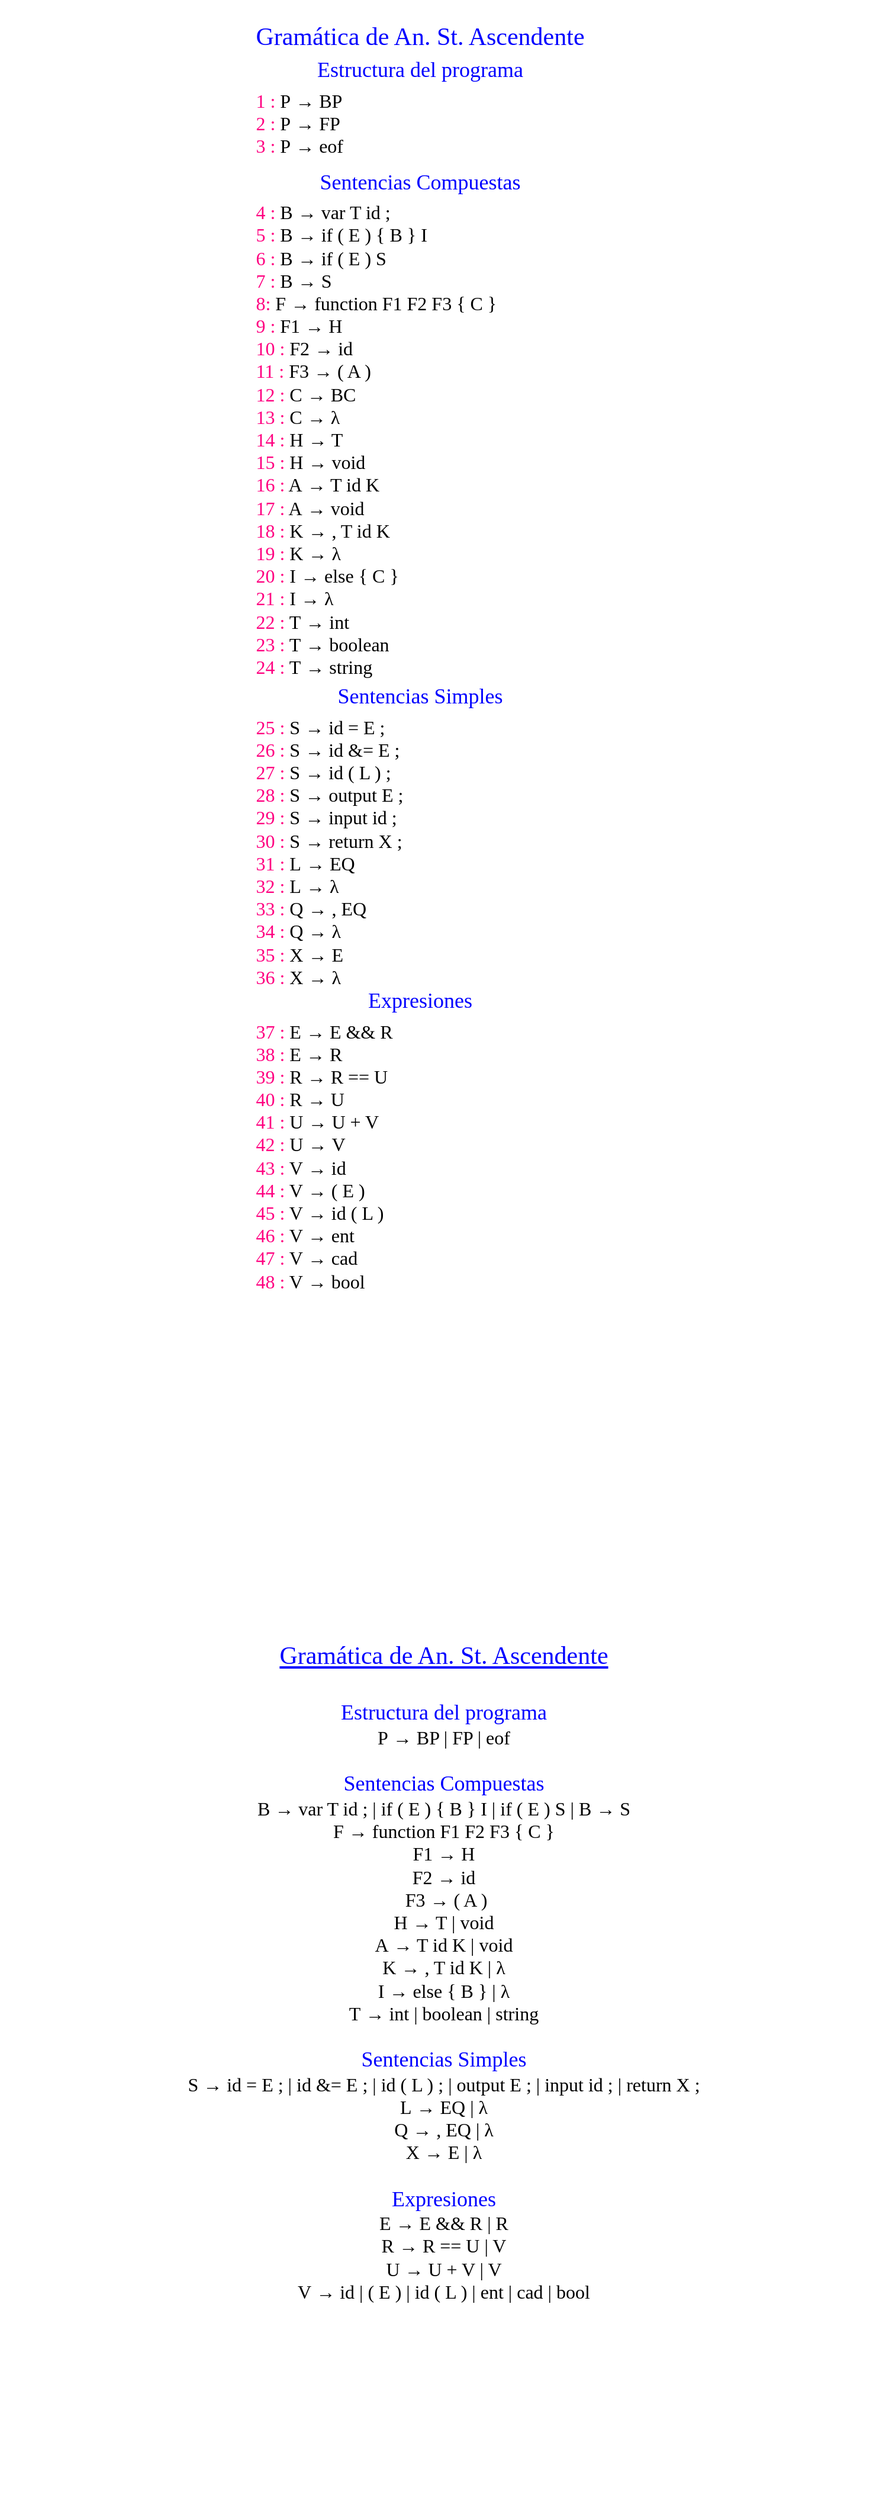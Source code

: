 <mxfile version="24.8.6" pages="2">
  <diagram name="Page-1" id="jJHcL2_iYt5m6baOWf9H">
    <mxGraphModel dx="1050" dy="522" grid="1" gridSize="10" guides="1" tooltips="1" connect="1" arrows="1" fold="1" page="1" pageScale="1" pageWidth="827" pageHeight="1169" math="0" shadow="0">
      <root>
        <mxCell id="0" />
        <mxCell id="1" parent="0" />
        <mxCell id="gA3qe5BLo0m5heG2OYdW-1" value="&lt;p style=&quot;line-height: 120%;&quot;&gt;&lt;/p&gt;&lt;div style=&quot;padding-bottom: 5px;&quot;&gt;&lt;font color=&quot;#0000ff&quot; face=&quot;Lucida Console&quot; style=&quot;font-size: 21px;&quot;&gt;Gramática de An. St. Ascendente&lt;/font&gt;&lt;/div&gt;&lt;font color=&quot;#0000ff&quot; face=&quot;Lucida Console&quot; style=&quot;font-size: 18px;&quot;&gt;Estructura del programa&lt;/font&gt;&lt;div style=&quot;text-align: left; font-size: 16px; padding-top: 5px; padding-bottom: 0px; margin-top: 0px;&quot;&gt;&lt;font style=&quot;font-size: 16px;&quot;&gt;&lt;font face=&quot;Lucida Console&quot; style=&quot;font-size: 16px;&quot;&gt;&lt;font color=&quot;#ff0080&quot;&gt;1 : &lt;/font&gt;P&amp;nbsp;&lt;/font&gt;&lt;span style=&quot;background-color: initial;&quot;&gt;&lt;font face=&quot;Lucida Console&quot; style=&quot;font-size: 16px;&quot;&gt;→ BP&lt;/font&gt;&lt;/span&gt;&lt;/font&gt;&lt;/div&gt;&lt;div style=&quot;text-align: left; font-size: 16px;&quot;&gt;&lt;font style=&quot;font-size: 16px;&quot;&gt;&lt;span style=&quot;background-color: initial;&quot;&gt;&lt;font face=&quot;Lucida Console&quot; style=&quot;font-size: 16px;&quot;&gt;&lt;font color=&quot;#ff0080&quot;&gt;2 :&lt;/font&gt; P&amp;nbsp;&lt;/font&gt;&lt;/span&gt;&lt;span style=&quot;background-color: initial;&quot;&gt;&lt;font face=&quot;Lucida Console&quot; style=&quot;font-size: 16px;&quot;&gt;→ FP&lt;/font&gt;&lt;/span&gt;&lt;/font&gt;&lt;/div&gt;&lt;div style=&quot;text-align: left; font-size: 16px; margin-bottom: 5px;&quot;&gt;&lt;font style=&quot;font-size: 16px;&quot;&gt;&lt;span style=&quot;background-color: initial;&quot;&gt;&lt;font face=&quot;Lucida Console&quot; style=&quot;font-size: 16px;&quot;&gt;&lt;font color=&quot;#ff0080&quot;&gt;3 :&lt;/font&gt; P&amp;nbsp;&lt;/font&gt;&lt;/span&gt;&lt;span style=&quot;background-color: initial;&quot;&gt;&lt;font face=&quot;Lucida Console&quot; style=&quot;font-size: 16px;&quot;&gt;→ eof&lt;/font&gt;&lt;/span&gt;&lt;/font&gt;&lt;/div&gt;&lt;div style=&quot;padding-top: 5px; padding-bottom: 5px;&quot;&gt;&lt;span style=&quot;background-color: initial;&quot;&gt;&lt;font color=&quot;#0000ff&quot; face=&quot;Lucida Console&quot; style=&quot;font-size: 18px;&quot;&gt;Sentencias Compuestas&lt;/font&gt;&lt;/span&gt;&lt;/div&gt;&lt;div style=&quot;text-align: left; font-size: 16px;&quot;&gt;&lt;font style=&quot;font-size: 16px;&quot;&gt;&lt;span style=&quot;background-color: initial;&quot;&gt;&lt;font face=&quot;Lucida Console&quot; style=&quot;font-size: 16px;&quot;&gt;&lt;font color=&quot;#ff0080&quot;&gt;4 : &lt;/font&gt;B&amp;nbsp;&lt;/font&gt;&lt;/span&gt;&lt;span style=&quot;background-color: initial;&quot;&gt;&lt;font face=&quot;Lucida Console&quot; style=&quot;font-size: 16px;&quot;&gt;→ var T id ;&lt;/font&gt;&lt;/span&gt;&lt;/font&gt;&lt;/div&gt;&lt;div style=&quot;text-align: left; font-size: 16px;&quot;&gt;&lt;font style=&quot;font-size: 16px;&quot;&gt;&lt;span style=&quot;background-color: initial;&quot;&gt;&lt;font face=&quot;Lucida Console&quot; style=&quot;font-size: 16px;&quot;&gt;&lt;font color=&quot;#ff0080&quot;&gt;5 : &lt;/font&gt;B&amp;nbsp;&lt;/font&gt;&lt;/span&gt;&lt;span style=&quot;background-color: initial;&quot;&gt;&lt;font face=&quot;Lucida Console&quot; style=&quot;font-size: 16px;&quot;&gt;→ if ( E ) { B } I&lt;/font&gt;&lt;/span&gt;&lt;/font&gt;&lt;/div&gt;&lt;div style=&quot;text-align: left; font-size: 16px;&quot;&gt;&lt;font style=&quot;font-size: 16px;&quot;&gt;&lt;span style=&quot;background-color: initial;&quot;&gt;&lt;font face=&quot;Lucida Console&quot; style=&quot;font-size: 16px;&quot;&gt;&lt;font color=&quot;#ff0080&quot;&gt;6 :&lt;/font&gt; B&lt;/font&gt;&lt;/span&gt;&lt;span style=&quot;background-color: initial;&quot;&gt;&lt;font style=&quot;font-size: 16px;&quot; face=&quot;Lucida Console&quot;&gt;&amp;nbsp;→ if ( E ) S&lt;/font&gt;&lt;/span&gt;&lt;/font&gt;&lt;/div&gt;&lt;div style=&quot;text-align: left; font-size: 16px;&quot;&gt;&lt;font style=&quot;font-size: 16px;&quot;&gt;&lt;span style=&quot;background-color: initial;&quot;&gt;&lt;font face=&quot;Lucida Console&quot; style=&quot;font-size: 16px;&quot;&gt;&lt;font color=&quot;#ff0080&quot;&gt;7 : &lt;/font&gt;B&amp;nbsp;&lt;/font&gt;&lt;/span&gt;&lt;span style=&quot;background-color: initial;&quot;&gt;&lt;font face=&quot;Lucida Console&quot; style=&quot;font-size: 16px;&quot;&gt;→ S&lt;/font&gt;&lt;/span&gt;&lt;/font&gt;&lt;/div&gt;&lt;div style=&quot;text-align: left; font-size: 16px;&quot;&gt;&lt;font style=&quot;font-size: 16px;&quot;&gt;&lt;span style=&quot;background-color: initial;&quot;&gt;&lt;font face=&quot;Lucida Console&quot; style=&quot;font-size: 16px;&quot;&gt;&lt;font color=&quot;#ff0080&quot;&gt;8: &lt;/font&gt;F&amp;nbsp;&lt;/font&gt;&lt;/span&gt;&lt;span style=&quot;background-color: initial;&quot;&gt;&lt;font face=&quot;Lucida Console&quot; style=&quot;font-size: 16px;&quot;&gt;→ function F1 F2 F3 { C }&lt;/font&gt;&lt;/span&gt;&lt;/font&gt;&lt;/div&gt;&lt;div style=&quot;text-align: left; font-size: 16px;&quot;&gt;&lt;font style=&quot;font-size: 16px;&quot;&gt;&lt;span style=&quot;background-color: initial;&quot;&gt;&lt;font face=&quot;Lucida Console&quot; style=&quot;font-size: 16px;&quot;&gt;&lt;font color=&quot;#ff0080&quot;&gt;9 : &lt;/font&gt;F1&lt;/font&gt;&lt;/span&gt;&lt;span style=&quot;background-color: initial;&quot;&gt;&lt;font style=&quot;font-size: 16px;&quot; face=&quot;Lucida Console&quot;&gt;&amp;nbsp;→ H&lt;/font&gt;&lt;/span&gt;&lt;/font&gt;&lt;/div&gt;&lt;div style=&quot;text-align: left; font-size: 16px;&quot;&gt;&lt;font style=&quot;font-size: 16px;&quot;&gt;&lt;span style=&quot;background-color: initial;&quot;&gt;&lt;font style=&quot;font-size: 16px;&quot; face=&quot;Lucida Console&quot;&gt;&lt;font color=&quot;#ff0080&quot;&gt;10 : &lt;/font&gt;F2&lt;/font&gt;&lt;/span&gt;&lt;span style=&quot;background-color: initial;&quot;&gt;&lt;font style=&quot;font-size: 16px;&quot; face=&quot;Lucida Console&quot;&gt;&amp;nbsp;→ id&lt;/font&gt;&lt;/span&gt;&lt;/font&gt;&lt;/div&gt;&lt;div style=&quot;text-align: left; font-size: 16px;&quot;&gt;&lt;font style=&quot;font-size: 16px;&quot;&gt;&lt;span style=&quot;background-color: initial;&quot;&gt;&lt;font style=&quot;font-size: 16px;&quot; face=&quot;Lucida Console&quot;&gt;&lt;font color=&quot;#ff0080&quot;&gt;11 : &lt;/font&gt;F3&lt;/font&gt;&lt;/span&gt;&lt;span style=&quot;background-color: initial;&quot;&gt;&lt;font style=&quot;font-size: 16px;&quot; face=&quot;Lucida Console&quot;&gt;&amp;nbsp;→ ( A )&lt;/font&gt;&lt;/span&gt;&lt;/font&gt;&lt;/div&gt;&lt;div style=&quot;text-align: left; font-size: 16px;&quot;&gt;&lt;font style=&quot;font-size: 16px;&quot;&gt;&lt;span style=&quot;background-color: initial;&quot;&gt;&lt;font face=&quot;Lucida Console&quot; style=&quot;font-size: 16px;&quot;&gt;&lt;font color=&quot;#ff0080&quot;&gt;12 : &lt;/font&gt;C&amp;nbsp;&lt;/font&gt;&lt;/span&gt;&lt;/font&gt;&lt;span style=&quot;font-family: &amp;quot;Lucida Console&amp;quot;; background-color: initial;&quot;&gt;→&amp;nbsp;&lt;/span&gt;&lt;span style=&quot;font-family: &amp;quot;Lucida Console&amp;quot;; background-color: initial;&quot;&gt;BC&lt;/span&gt;&lt;/div&gt;&lt;div style=&quot;text-align: left; font-size: 16px;&quot;&gt;&lt;span style=&quot;font-family: &amp;quot;Lucida Console&amp;quot;; background-color: initial;&quot;&gt;&lt;font color=&quot;#ff0080&quot;&gt;13 : &lt;/font&gt;C&amp;nbsp;&lt;/span&gt;&lt;span style=&quot;font-family: &amp;quot;Lucida Console&amp;quot;; background-color: initial;&quot;&gt;→&amp;nbsp;&lt;/span&gt;&lt;span style=&quot;font-family: &amp;quot;Lucida Console&amp;quot;; background-color: initial;&quot;&gt;λ&lt;/span&gt;&lt;/div&gt;&lt;div style=&quot;text-align: left; font-size: 16px;&quot;&gt;&lt;font style=&quot;font-size: 16px;&quot;&gt;&lt;span style=&quot;background-color: initial;&quot;&gt;&lt;font face=&quot;Lucida Console&quot; style=&quot;font-size: 16px;&quot;&gt;&lt;font color=&quot;#ff0080&quot;&gt;14 : &lt;/font&gt;H&lt;/font&gt;&lt;/span&gt;&lt;span style=&quot;background-color: initial;&quot;&gt;&lt;font face=&quot;Lucida Console&quot; style=&quot;font-size: 16px;&quot;&gt;&amp;nbsp;→ T&amp;nbsp;&lt;/font&gt;&lt;/span&gt;&lt;/font&gt;&lt;/div&gt;&lt;div style=&quot;text-align: left; font-size: 16px;&quot;&gt;&lt;span style=&quot;background-color: initial;&quot;&gt;&lt;font face=&quot;Lucida Console&quot;&gt;&lt;font color=&quot;#ff0080&quot;&gt;15 : &lt;/font&gt;H&lt;/font&gt;&lt;/span&gt;&lt;span style=&quot;background-color: initial;&quot;&gt;&lt;font face=&quot;Lucida Console&quot;&gt;&amp;nbsp;→&amp;nbsp;&lt;/font&gt;&lt;/span&gt;&lt;span style=&quot;font-family: &amp;quot;Lucida Console&amp;quot;; background-color: initial;&quot;&gt;void&lt;/span&gt;&lt;/div&gt;&lt;div style=&quot;text-align: left; font-size: 16px;&quot;&gt;&lt;font style=&quot;font-size: 16px;&quot;&gt;&lt;span style=&quot;background-color: initial;&quot;&gt;&lt;font face=&quot;Lucida Console&quot; style=&quot;font-size: 16px;&quot;&gt;&lt;font color=&quot;#ff0080&quot;&gt;16 : &lt;/font&gt;A&lt;/font&gt;&lt;/span&gt;&lt;span style=&quot;background-color: initial;&quot;&gt;&lt;font face=&quot;Lucida Console&quot; style=&quot;font-size: 16px;&quot;&gt;&amp;nbsp;→ T id K&amp;nbsp;&lt;/font&gt;&lt;/span&gt;&lt;/font&gt;&lt;/div&gt;&lt;div style=&quot;text-align: left; font-size: 16px;&quot;&gt;&lt;span style=&quot;background-color: initial;&quot;&gt;&lt;font face=&quot;Lucida Console&quot;&gt;&lt;font color=&quot;#ff0080&quot;&gt;17 : &lt;/font&gt;A&lt;/font&gt;&lt;/span&gt;&lt;span style=&quot;background-color: initial;&quot;&gt;&lt;font face=&quot;Lucida Console&quot;&gt;&amp;nbsp;→&amp;nbsp;&lt;/font&gt;&lt;/span&gt;&lt;span style=&quot;font-family: &amp;quot;Lucida Console&amp;quot;; background-color: initial;&quot;&gt;void&lt;/span&gt;&lt;/div&gt;&lt;div style=&quot;text-align: left; font-size: 16px;&quot;&gt;&lt;font style=&quot;font-size: 16px;&quot;&gt;&lt;span style=&quot;background-color: initial;&quot;&gt;&lt;font face=&quot;Lucida Console&quot; style=&quot;font-size: 16px;&quot;&gt;&lt;font color=&quot;#ff0080&quot;&gt;18 :&lt;/font&gt; K&lt;/font&gt;&lt;/span&gt;&lt;span style=&quot;background-color: initial;&quot;&gt;&lt;font face=&quot;Lucida Console&quot; style=&quot;font-size: 16px;&quot;&gt;&amp;nbsp;→ , T id K&lt;/font&gt;&lt;/span&gt;&lt;/font&gt;&lt;/div&gt;&lt;div style=&quot;text-align: left; font-size: 16px;&quot;&gt;&lt;span style=&quot;background-color: initial;&quot;&gt;&lt;font face=&quot;Lucida Console&quot;&gt;&lt;font color=&quot;#ff0080&quot;&gt;19 : &lt;/font&gt;K&lt;/font&gt;&lt;/span&gt;&lt;span style=&quot;background-color: initial;&quot;&gt;&lt;font face=&quot;Lucida Console&quot;&gt;&amp;nbsp;→&amp;nbsp;&lt;/font&gt;&lt;/span&gt;&lt;span style=&quot;font-family: &amp;quot;Lucida Console&amp;quot;; background-color: initial;&quot;&gt;λ&lt;/span&gt;&lt;/div&gt;&lt;div style=&quot;text-align: left; font-size: 16px;&quot;&gt;&lt;font style=&quot;font-size: 16px;&quot;&gt;&lt;span style=&quot;background-color: initial;&quot;&gt;&lt;font face=&quot;Lucida Console&quot; style=&quot;font-size: 16px;&quot;&gt;&lt;font color=&quot;#ff0080&quot;&gt;20 : &lt;/font&gt;I&amp;nbsp;&lt;/font&gt;&lt;/span&gt;&lt;span style=&quot;background-color: initial;&quot;&gt;&lt;font face=&quot;Lucida Console&quot; style=&quot;font-size: 16px;&quot;&gt;→ else { C }&lt;/font&gt;&lt;/span&gt;&lt;/font&gt;&lt;/div&gt;&lt;div style=&quot;text-align: left; font-size: 16px;&quot;&gt;&lt;span style=&quot;background-color: initial;&quot;&gt;&lt;font face=&quot;Lucida Console&quot;&gt;&lt;font color=&quot;#ff0080&quot;&gt;21 : &lt;/font&gt;I&amp;nbsp;&lt;/font&gt;&lt;/span&gt;&lt;span style=&quot;background-color: initial;&quot;&gt;&lt;font face=&quot;Lucida Console&quot;&gt;→&amp;nbsp;&lt;/font&gt;&lt;/span&gt;&lt;span style=&quot;font-family: &amp;quot;Lucida Console&amp;quot;; background-color: initial;&quot;&gt;λ&lt;/span&gt;&lt;/div&gt;&lt;div style=&quot;text-align: left; font-size: 16px;&quot;&gt;&lt;font style=&quot;font-size: 16px;&quot;&gt;&lt;span style=&quot;background-color: initial;&quot;&gt;&lt;font face=&quot;Lucida Console&quot; style=&quot;font-size: 16px;&quot;&gt;&lt;font color=&quot;#ff0080&quot;&gt;22 : &lt;/font&gt;T&amp;nbsp;&lt;/font&gt;&lt;/span&gt;&lt;span style=&quot;background-color: initial;&quot;&gt;&lt;font face=&quot;Lucida Console&quot; style=&quot;font-size: 16px;&quot;&gt;→ int&amp;nbsp;&lt;/font&gt;&lt;/span&gt;&lt;/font&gt;&lt;/div&gt;&lt;div style=&quot;text-align: left; font-size: 16px;&quot;&gt;&lt;font style=&quot;font-size: 16px;&quot;&gt;&lt;span style=&quot;background-color: initial;&quot;&gt;&lt;font face=&quot;Lucida Console&quot;&gt;&lt;font color=&quot;#ff0080&quot;&gt;23 : &lt;/font&gt;T&amp;nbsp;&lt;/font&gt;&lt;/span&gt;&lt;span style=&quot;background-color: initial;&quot;&gt;&lt;font face=&quot;Lucida Console&quot;&gt;→&amp;nbsp;&lt;/font&gt;&lt;/span&gt;&lt;/font&gt;&lt;span style=&quot;font-family: &amp;quot;Lucida Console&amp;quot;; background-color: initial;&quot;&gt;boolean&lt;/span&gt;&lt;span style=&quot;font-family: &amp;quot;Lucida Console&amp;quot;; background-color: initial;&quot;&gt;&amp;nbsp;&lt;/span&gt;&lt;/div&gt;&lt;div style=&quot;text-align: left; font-size: 16px;&quot;&gt;&lt;font style=&quot;font-size: 16px;&quot;&gt;&lt;span style=&quot;background-color: initial;&quot;&gt;&lt;font face=&quot;Lucida Console&quot;&gt;&lt;font color=&quot;#ff0080&quot;&gt;24 :&lt;/font&gt; T&amp;nbsp;&lt;/font&gt;&lt;/span&gt;&lt;span style=&quot;background-color: initial;&quot;&gt;&lt;font face=&quot;Lucida Console&quot;&gt;→&amp;nbsp;&lt;/font&gt;&lt;/span&gt;&lt;span style=&quot;background-color: initial;&quot;&gt;&lt;font face=&quot;Lucida Console&quot;&gt;&lt;/font&gt;&lt;/span&gt;&lt;/font&gt;&lt;span style=&quot;font-family: &amp;quot;Lucida Console&amp;quot;; background-color: initial;&quot;&gt;string&lt;/span&gt;&lt;/div&gt;&lt;div style=&quot;padding-top: 5px; padding-bottom: 5px;&quot;&gt;&lt;span style=&quot;background-color: initial;&quot;&gt;&lt;font color=&quot;#0000ff&quot; face=&quot;Lucida Console&quot; style=&quot;font-size: 18px;&quot;&gt;Sentencias Simples&lt;/font&gt;&lt;/span&gt;&lt;/div&gt;&lt;div style=&quot;text-align: left; font-size: 16px;&quot;&gt;&lt;font style=&quot;font-size: 16px;&quot;&gt;&lt;span style=&quot;background-color: initial;&quot;&gt;&lt;font face=&quot;Lucida Console&quot; style=&quot;font-size: 16px;&quot;&gt;&lt;font color=&quot;#ff0080&quot;&gt;25 : &lt;/font&gt;S&lt;/font&gt;&lt;/span&gt;&lt;span style=&quot;background-color: initial;&quot;&gt;&lt;font style=&quot;font-size: 16px;&quot; face=&quot;Lucida Console&quot;&gt;&amp;nbsp;→ id = E ;&lt;/font&gt;&lt;/span&gt;&lt;/font&gt;&lt;/div&gt;&lt;div style=&quot;text-align: left; font-size: 16px;&quot;&gt;&lt;font style=&quot;font-size: 16px;&quot;&gt;&lt;span style=&quot;background-color: initial;&quot;&gt;&lt;font style=&quot;font-size: 16px;&quot; face=&quot;Lucida Console&quot;&gt;&lt;font color=&quot;#ff0080&quot;&gt;26 : &lt;/font&gt;S&lt;/font&gt;&lt;/span&gt;&lt;span style=&quot;background-color: initial;&quot;&gt;&lt;font style=&quot;font-size: 16px;&quot; face=&quot;Lucida Console&quot;&gt;&amp;nbsp;→ id &amp;amp;= E ;&lt;/font&gt;&lt;/span&gt;&lt;/font&gt;&lt;/div&gt;&lt;div style=&quot;text-align: left; font-size: 16px;&quot;&gt;&lt;font style=&quot;font-size: 16px;&quot;&gt;&lt;span style=&quot;background-color: initial;&quot;&gt;&lt;font style=&quot;font-size: 16px;&quot; face=&quot;Lucida Console&quot;&gt;&lt;font color=&quot;#ff0080&quot;&gt;27 : &lt;/font&gt;S&lt;/font&gt;&lt;/span&gt;&lt;span style=&quot;background-color: initial;&quot;&gt;&lt;font style=&quot;font-size: 16px;&quot; face=&quot;Lucida Console&quot;&gt;&amp;nbsp;→ id ( L ) ;&lt;/font&gt;&lt;/span&gt;&lt;/font&gt;&lt;/div&gt;&lt;div style=&quot;text-align: left; font-size: 16px;&quot;&gt;&lt;font style=&quot;font-size: 16px;&quot;&gt;&lt;span style=&quot;background-color: initial;&quot;&gt;&lt;font style=&quot;font-size: 16px;&quot; face=&quot;Lucida Console&quot;&gt;&lt;font color=&quot;#ff0080&quot;&gt;28 :&lt;/font&gt; S&lt;/font&gt;&lt;/span&gt;&lt;span style=&quot;background-color: initial;&quot;&gt;&lt;font style=&quot;font-size: 16px;&quot; face=&quot;Lucida Console&quot;&gt;&amp;nbsp;→ output E ;&lt;/font&gt;&lt;/span&gt;&lt;/font&gt;&lt;/div&gt;&lt;div style=&quot;text-align: left; font-size: 16px;&quot;&gt;&lt;font style=&quot;font-size: 16px;&quot;&gt;&lt;span style=&quot;background-color: initial;&quot;&gt;&lt;font style=&quot;font-size: 16px;&quot; face=&quot;Lucida Console&quot;&gt;&lt;font color=&quot;#ff0080&quot;&gt;29 :&lt;/font&gt; S&lt;/font&gt;&lt;/span&gt;&lt;span style=&quot;background-color: initial;&quot;&gt;&lt;font style=&quot;font-size: 16px;&quot; face=&quot;Lucida Console&quot;&gt;&amp;nbsp;→ input id ;&lt;/font&gt;&lt;/span&gt;&lt;/font&gt;&lt;/div&gt;&lt;div style=&quot;text-align: left; font-size: 16px;&quot;&gt;&lt;font style=&quot;font-size: 16px;&quot;&gt;&lt;span style=&quot;background-color: initial;&quot;&gt;&lt;font style=&quot;font-size: 16px;&quot; face=&quot;Lucida Console&quot;&gt;&lt;font color=&quot;#ff0080&quot;&gt;30 :&lt;/font&gt; S&lt;/font&gt;&lt;/span&gt;&lt;span style=&quot;background-color: initial;&quot;&gt;&lt;font style=&quot;font-size: 16px;&quot; face=&quot;Lucida Console&quot;&gt;&amp;nbsp;→ return X ;&lt;/font&gt;&lt;/span&gt;&lt;/font&gt;&lt;/div&gt;&lt;div style=&quot;text-align: left; font-size: 16px;&quot;&gt;&lt;font style=&quot;font-size: 16px;&quot;&gt;&lt;span style=&quot;background-color: initial;&quot;&gt;&lt;font style=&quot;font-size: 16px;&quot; face=&quot;Lucida Console&quot;&gt;&lt;font color=&quot;#ff0080&quot;&gt;31 :&lt;/font&gt; L&lt;/font&gt;&lt;/span&gt;&lt;span style=&quot;background-color: initial;&quot;&gt;&lt;font style=&quot;font-size: 16px;&quot; face=&quot;Lucida Console&quot;&gt;&amp;nbsp;→ EQ&lt;/font&gt;&lt;/span&gt;&lt;/font&gt;&lt;/div&gt;&lt;div style=&quot;text-align: left; font-size: 16px;&quot;&gt;&lt;span style=&quot;background-color: initial;&quot;&gt;&lt;font face=&quot;Lucida Console&quot;&gt;&lt;font color=&quot;#ff0080&quot;&gt;32 :&lt;/font&gt; L&lt;/font&gt;&lt;/span&gt;&lt;span style=&quot;background-color: initial;&quot;&gt;&lt;font face=&quot;Lucida Console&quot;&gt;&amp;nbsp;→&amp;nbsp;&lt;/font&gt;&lt;/span&gt;&lt;span style=&quot;font-family: &amp;quot;Lucida Console&amp;quot;; background-color: initial;&quot;&gt;λ&lt;/span&gt;&lt;/div&gt;&lt;div style=&quot;text-align: left; font-size: 16px;&quot;&gt;&lt;font style=&quot;font-size: 16px;&quot;&gt;&lt;span style=&quot;background-color: initial;&quot;&gt;&lt;font style=&quot;font-size: 16px;&quot; face=&quot;Lucida Console&quot;&gt;&lt;font color=&quot;#ff0080&quot;&gt;33 :&lt;/font&gt; Q&lt;/font&gt;&lt;/span&gt;&lt;span style=&quot;background-color: initial;&quot;&gt;&lt;font style=&quot;font-size: 16px;&quot; face=&quot;Lucida Console&quot;&gt;&amp;nbsp;→ , EQ&lt;/font&gt;&lt;/span&gt;&lt;/font&gt;&lt;/div&gt;&lt;div style=&quot;text-align: left; font-size: 16px;&quot;&gt;&lt;font style=&quot;font-size: 16px;&quot;&gt;&lt;span style=&quot;background-color: initial;&quot;&gt;&lt;font face=&quot;Lucida Console&quot;&gt;&lt;font color=&quot;#ff0080&quot;&gt;34 :&lt;/font&gt; Q&lt;/font&gt;&lt;/span&gt;&lt;span style=&quot;background-color: initial;&quot;&gt;&lt;font face=&quot;Lucida Console&quot;&gt;&amp;nbsp;→&amp;nbsp;&lt;/font&gt;&lt;/span&gt;&lt;span style=&quot;background-color: initial;&quot;&gt;&lt;font style=&quot;font-size: 16px;&quot; face=&quot;Lucida Console&quot;&gt;λ&lt;/font&gt;&lt;/span&gt;&lt;/font&gt;&lt;/div&gt;&lt;div style=&quot;text-align: left; font-size: 16px;&quot;&gt;&lt;font style=&quot;font-size: 16px;&quot;&gt;&lt;span style=&quot;background-color: initial;&quot;&gt;&lt;font style=&quot;font-size: 16px;&quot; face=&quot;Lucida Console&quot;&gt;&lt;font color=&quot;#ff0080&quot;&gt;35 :&lt;/font&gt; X&lt;/font&gt;&lt;/span&gt;&lt;span style=&quot;background-color: initial;&quot;&gt;&lt;font style=&quot;font-size: 16px;&quot; face=&quot;Lucida Console&quot;&gt;&amp;nbsp;→ E&lt;/font&gt;&lt;/span&gt;&lt;/font&gt;&lt;/div&gt;&lt;div style=&quot;text-align: left; font-size: 16px;&quot;&gt;&lt;span style=&quot;background-color: initial;&quot;&gt;&lt;font face=&quot;Lucida Console&quot;&gt;&lt;font color=&quot;#ff0080&quot;&gt;36 : &lt;/font&gt;X&lt;/font&gt;&lt;/span&gt;&lt;span style=&quot;background-color: initial;&quot;&gt;&lt;font face=&quot;Lucida Console&quot;&gt;&amp;nbsp;→&amp;nbsp;&lt;/font&gt;&lt;/span&gt;&lt;span style=&quot;font-family: &amp;quot;Lucida Console&amp;quot;; background-color: initial;&quot;&gt;λ&lt;/span&gt;&lt;/div&gt;&lt;div style=&quot;padding-bottom: 5px;&quot;&gt;&lt;span style=&quot;background-color: initial; font-size: 18px;&quot;&gt;&lt;font color=&quot;#0000ff&quot; face=&quot;Lucida Console&quot;&gt;Expresiones&lt;/font&gt;&lt;/span&gt;&lt;/div&gt;&lt;div style=&quot;text-align: left; font-size: 16px;&quot;&gt;&lt;font style=&quot;font-size: 16px;&quot;&gt;&lt;font style=&quot;font-size: 16px;&quot; face=&quot;Lucida Console&quot;&gt;&lt;font color=&quot;#ff0080&quot;&gt;37 :&lt;/font&gt; E&lt;/font&gt;&lt;span style=&quot;background-color: initial;&quot;&gt;&lt;font style=&quot;font-size: 16px;&quot; face=&quot;Lucida Console&quot;&gt;&amp;nbsp;→ E &amp;amp;&amp;amp; R&lt;/font&gt;&lt;/span&gt;&lt;/font&gt;&lt;/div&gt;&lt;div style=&quot;text-align: left; font-size: 16px;&quot;&gt;&lt;font style=&quot;background-color: initial;&quot; face=&quot;Lucida Console&quot;&gt;&lt;font color=&quot;#ff0080&quot;&gt;38 :&lt;/font&gt; E&lt;/font&gt;&lt;span style=&quot;background-color: initial;&quot;&gt;&lt;font face=&quot;Lucida Console&quot;&gt;&amp;nbsp;→&amp;nbsp;&lt;/font&gt;&lt;/span&gt;&lt;span style=&quot;font-family: &amp;quot;Lucida Console&amp;quot;; background-color: initial;&quot;&gt;R&lt;/span&gt;&lt;/div&gt;&lt;div style=&quot;text-align: left; font-size: 16px;&quot;&gt;&lt;font style=&quot;font-size: 16px;&quot;&gt;&lt;span style=&quot;background-color: initial;&quot;&gt;&lt;font style=&quot;font-size: 16px;&quot; face=&quot;Lucida Console&quot;&gt;&lt;font color=&quot;#ff0080&quot;&gt;39 :&lt;/font&gt; R&lt;/font&gt;&lt;/span&gt;&lt;span style=&quot;background-color: initial;&quot;&gt;&lt;font style=&quot;font-size: 16px;&quot; face=&quot;Lucida Console&quot;&gt;&amp;nbsp;→ R == U&lt;/font&gt;&lt;/span&gt;&lt;/font&gt;&lt;/div&gt;&lt;div style=&quot;text-align: left; font-size: 16px;&quot;&gt;&lt;span style=&quot;background-color: initial;&quot;&gt;&lt;font face=&quot;Lucida Console&quot;&gt;&lt;font color=&quot;#ff0080&quot;&gt;40 :&lt;/font&gt; R&lt;/font&gt;&lt;/span&gt;&lt;span style=&quot;background-color: initial;&quot;&gt;&lt;font face=&quot;Lucida Console&quot;&gt;&amp;nbsp;→ U&lt;/font&gt;&lt;/span&gt;&lt;/div&gt;&lt;div style=&quot;text-align: left; font-size: 16px;&quot;&gt;&lt;font style=&quot;font-size: 16px;&quot;&gt;&lt;span style=&quot;background-color: initial;&quot;&gt;&lt;font style=&quot;font-size: 16px;&quot; face=&quot;Lucida Console&quot;&gt;&lt;font color=&quot;#ff0080&quot;&gt;41 :&lt;/font&gt; U&lt;/font&gt;&lt;/span&gt;&lt;span style=&quot;background-color: initial;&quot;&gt;&lt;font style=&quot;font-size: 16px;&quot; face=&quot;Lucida Console&quot;&gt;&amp;nbsp;→ U + V&lt;/font&gt;&lt;/span&gt;&lt;/font&gt;&lt;/div&gt;&lt;div style=&quot;text-align: left; font-size: 16px;&quot;&gt;&lt;font style=&quot;font-size: 16px;&quot;&gt;&lt;span style=&quot;background-color: initial;&quot;&gt;&lt;font face=&quot;Lucida Console&quot;&gt;&lt;font color=&quot;#ff0080&quot;&gt;42 :&lt;/font&gt; U&lt;/font&gt;&lt;/span&gt;&lt;span style=&quot;background-color: initial;&quot;&gt;&lt;font face=&quot;Lucida Console&quot;&gt;&amp;nbsp;→&amp;nbsp;&lt;/font&gt;&lt;/span&gt;&lt;span style=&quot;background-color: initial;&quot;&gt;&lt;font style=&quot;font-size: 16px;&quot; face=&quot;Lucida Console&quot;&gt;V&lt;/font&gt;&lt;/span&gt;&lt;/font&gt;&lt;/div&gt;&lt;div style=&quot;text-align: left; font-size: 16px;&quot;&gt;&lt;font style=&quot;font-size: 16px;&quot;&gt;&lt;span style=&quot;background-color: initial;&quot;&gt;&lt;font style=&quot;font-size: 16px;&quot; face=&quot;Lucida Console&quot;&gt;&lt;font color=&quot;#ff0080&quot;&gt;43 :&lt;/font&gt; V&lt;/font&gt;&lt;/span&gt;&lt;span style=&quot;background-color: initial;&quot;&gt;&lt;font style=&quot;font-size: 16px;&quot; face=&quot;Lucida Console&quot;&gt;&amp;nbsp;→ id&lt;/font&gt;&lt;/span&gt;&lt;/font&gt;&lt;/div&gt;&lt;div style=&quot;text-align: left; font-size: 16px;&quot;&gt;&lt;font style=&quot;font-size: 16px;&quot;&gt;&lt;span style=&quot;background-color: initial;&quot;&gt;&lt;font face=&quot;Lucida Console&quot;&gt;&lt;font color=&quot;#ff0080&quot;&gt;44 :&lt;/font&gt; V&lt;/font&gt;&lt;/span&gt;&lt;span style=&quot;background-color: initial;&quot;&gt;&lt;font face=&quot;Lucida Console&quot;&gt;&amp;nbsp;→&amp;nbsp;&lt;/font&gt;&lt;/span&gt;&lt;span style=&quot;background-color: initial;&quot;&gt;&lt;font style=&quot;font-size: 16px;&quot; face=&quot;Lucida Console&quot;&gt;&lt;/font&gt;&lt;/span&gt;&lt;/font&gt;&lt;span style=&quot;font-family: &amp;quot;Lucida Console&amp;quot;; background-color: initial;&quot;&gt;( E )&lt;/span&gt;&lt;/div&gt;&lt;div style=&quot;text-align: left; font-size: 16px;&quot;&gt;&lt;font style=&quot;font-size: 16px;&quot;&gt;&lt;span style=&quot;background-color: initial;&quot;&gt;&lt;font face=&quot;Lucida Console&quot;&gt;&lt;font color=&quot;#ff0080&quot;&gt;45 :&lt;/font&gt; V&lt;/font&gt;&lt;/span&gt;&lt;span style=&quot;background-color: initial;&quot;&gt;&lt;font face=&quot;Lucida Console&quot;&gt;&amp;nbsp;→&amp;nbsp;&lt;/font&gt;&lt;/span&gt;&lt;span style=&quot;background-color: initial;&quot;&gt;&lt;font face=&quot;Lucida Console&quot;&gt;&lt;/font&gt;&lt;/span&gt;&lt;/font&gt;&lt;span style=&quot;font-family: &amp;quot;Lucida Console&amp;quot;; background-color: initial;&quot;&gt;id ( L )&lt;/span&gt;&lt;/div&gt;&lt;div style=&quot;text-align: left; font-size: 16px;&quot;&gt;&lt;font style=&quot;font-size: 16px;&quot;&gt;&lt;span style=&quot;background-color: initial;&quot;&gt;&lt;font face=&quot;Lucida Console&quot;&gt;&lt;font color=&quot;#ff0080&quot;&gt;46 :&lt;/font&gt; V&lt;/font&gt;&lt;/span&gt;&lt;span style=&quot;background-color: initial;&quot;&gt;&lt;font face=&quot;Lucida Console&quot;&gt;&amp;nbsp;→&amp;nbsp;&lt;/font&gt;&lt;/span&gt;&lt;span style=&quot;background-color: initial;&quot;&gt;&lt;font face=&quot;Lucida Console&quot;&gt;&lt;/font&gt;&lt;/span&gt;&lt;/font&gt;&lt;span style=&quot;font-family: &amp;quot;Lucida Console&amp;quot;; background-color: initial;&quot;&gt;ent&lt;/span&gt;&lt;/div&gt;&lt;div style=&quot;text-align: left; font-size: 16px;&quot;&gt;&lt;font style=&quot;font-size: 16px;&quot;&gt;&lt;span style=&quot;background-color: initial;&quot;&gt;&lt;font face=&quot;Lucida Console&quot;&gt;&lt;font color=&quot;#ff0080&quot;&gt;47 :&lt;/font&gt; V&lt;/font&gt;&lt;/span&gt;&lt;span style=&quot;background-color: initial;&quot;&gt;&lt;font face=&quot;Lucida Console&quot;&gt;&amp;nbsp;→&amp;nbsp;&lt;/font&gt;&lt;/span&gt;&lt;span style=&quot;background-color: initial;&quot;&gt;&lt;font face=&quot;Lucida Console&quot;&gt;&lt;/font&gt;&lt;/span&gt;&lt;/font&gt;&lt;span style=&quot;font-family: &amp;quot;Lucida Console&amp;quot;; background-color: initial;&quot;&gt;cad&lt;/span&gt;&lt;/div&gt;&lt;div style=&quot;text-align: left; font-size: 16px;&quot;&gt;&lt;span style=&quot;background-color: initial;&quot;&gt;&lt;font face=&quot;Lucida Console&quot;&gt;&lt;font color=&quot;#ff0080&quot;&gt;48 :&lt;/font&gt; V&lt;/font&gt;&lt;/span&gt;&lt;span style=&quot;background-color: initial;&quot;&gt;&lt;font face=&quot;Lucida Console&quot;&gt;&amp;nbsp;→&amp;nbsp;&lt;/font&gt;&lt;/span&gt;&lt;span style=&quot;font-family: &amp;quot;Lucida Console&amp;quot;; background-color: initial;&quot;&gt;&lt;/span&gt;&lt;span style=&quot;font-family: &amp;quot;Lucida Console&amp;quot;; background-color: initial;&quot;&gt;bool&lt;/span&gt;&lt;/div&gt;&lt;p&gt;&lt;/p&gt;" style="text;html=1;align=center;verticalAlign=middle;whiteSpace=wrap;rounded=0;fontSize=15;" parent="1" vertex="1">
          <mxGeometry x="210" y="30" width="410" height="1110" as="geometry" />
        </mxCell>
        <mxCell id="gA3qe5BLo0m5heG2OYdW-2" value="&lt;div&gt;&lt;font color=&quot;#0000ff&quot; face=&quot;Lucida Console&quot; style=&quot;font-size: 21px;&quot;&gt;&lt;u&gt;Gramática de An. St. Ascendente&lt;/u&gt;&lt;/font&gt;&lt;/div&gt;&lt;div&gt;&lt;font color=&quot;#0000ff&quot; face=&quot;Lucida Console&quot; style=&quot;font-size: 21px;&quot;&gt;&lt;br&gt;&lt;/font&gt;&lt;/div&gt;&lt;font color=&quot;#0000ff&quot; face=&quot;Lucida Console&quot; style=&quot;font-size: 18px;&quot;&gt;Estructura del programa&lt;/font&gt;&lt;div style=&quot;font-size: 16px;&quot;&gt;&lt;font style=&quot;font-size: 16px;&quot;&gt;&lt;font face=&quot;Lucida Console&quot; style=&quot;font-size: 16px;&quot;&gt;P&amp;nbsp;&lt;/font&gt;&lt;span style=&quot;background-color: initial;&quot;&gt;&lt;font face=&quot;Lucida Console&quot; style=&quot;font-size: 16px;&quot;&gt;→ BP |&amp;nbsp;&lt;/font&gt;&lt;/span&gt;&lt;/font&gt;&lt;font style=&quot;background-color: initial;&quot;&gt;&lt;span style=&quot;background-color: initial;&quot;&gt;&lt;font face=&quot;Lucida Console&quot;&gt;FP |&amp;nbsp;&lt;/font&gt;&lt;/span&gt;&lt;/font&gt;&lt;span style=&quot;background-color: initial; font-family: &amp;quot;Lucida Console&amp;quot;;&quot;&gt;eof&lt;/span&gt;&lt;/div&gt;&lt;div style=&quot;font-size: 16px;&quot;&gt;&lt;span style=&quot;background-color: initial; font-family: &amp;quot;Lucida Console&amp;quot;;&quot;&gt;&lt;br&gt;&lt;/span&gt;&lt;/div&gt;&lt;div style=&quot;&quot;&gt;&lt;span style=&quot;background-color: initial;&quot;&gt;&lt;font color=&quot;#0000ff&quot; face=&quot;Lucida Console&quot; style=&quot;font-size: 18px;&quot;&gt;Sentencias Compuestas&lt;/font&gt;&lt;/span&gt;&lt;/div&gt;&lt;div style=&quot;font-size: 16px;&quot;&gt;&lt;font style=&quot;font-size: 16px;&quot;&gt;&lt;span style=&quot;background-color: initial;&quot;&gt;&lt;font face=&quot;Lucida Console&quot; style=&quot;font-size: 16px;&quot;&gt;B&amp;nbsp;&lt;/font&gt;&lt;/span&gt;&lt;span style=&quot;background-color: initial;&quot;&gt;&lt;font face=&quot;Lucida Console&quot; style=&quot;font-size: 16px;&quot;&gt;→ var T id ; |&amp;nbsp;&lt;/font&gt;&lt;/span&gt;&lt;/font&gt;&lt;span style=&quot;font-family: &amp;quot;Lucida Console&amp;quot;; background-color: initial;&quot;&gt;if ( E ) { B } I |&amp;nbsp;&lt;/span&gt;&lt;span style=&quot;font-family: &amp;quot;Lucida Console&amp;quot;; background-color: initial;&quot;&gt;if ( E ) S |&amp;nbsp;&lt;/span&gt;&lt;span style=&quot;background-color: initial;&quot;&gt;&lt;font face=&quot;Lucida Console&quot;&gt;B&amp;nbsp;&lt;/font&gt;&lt;/span&gt;&lt;span style=&quot;background-color: initial;&quot;&gt;&lt;font face=&quot;Lucida Console&quot;&gt;→ S&lt;/font&gt;&lt;/span&gt;&lt;/div&gt;&lt;div style=&quot;font-size: 16px;&quot;&gt;&lt;font style=&quot;font-size: 16px;&quot;&gt;&lt;span style=&quot;background-color: initial;&quot;&gt;&lt;font face=&quot;Lucida Console&quot; style=&quot;font-size: 16px;&quot;&gt;F&amp;nbsp;&lt;/font&gt;&lt;/span&gt;&lt;span style=&quot;background-color: initial;&quot;&gt;&lt;font face=&quot;Lucida Console&quot; style=&quot;font-size: 16px;&quot;&gt;→ function F1 F2 F3 { C }&lt;/font&gt;&lt;/span&gt;&lt;/font&gt;&lt;/div&gt;&lt;div style=&quot;font-size: 16px;&quot;&gt;&lt;font style=&quot;font-size: 16px;&quot;&gt;&lt;span style=&quot;background-color: initial;&quot;&gt;&lt;font face=&quot;Lucida Console&quot; style=&quot;font-size: 16px;&quot;&gt;F1&lt;/font&gt;&lt;/span&gt;&lt;span style=&quot;background-color: initial;&quot;&gt;&lt;font style=&quot;font-size: 16px;&quot; face=&quot;Lucida Console&quot;&gt;&amp;nbsp;→ H&lt;/font&gt;&lt;/span&gt;&lt;/font&gt;&lt;/div&gt;&lt;div style=&quot;font-size: 16px;&quot;&gt;&lt;font style=&quot;font-size: 16px;&quot;&gt;&lt;span style=&quot;background-color: initial;&quot;&gt;&lt;font style=&quot;font-size: 16px;&quot; face=&quot;Lucida Console&quot;&gt;F2&lt;/font&gt;&lt;/span&gt;&lt;span style=&quot;background-color: initial;&quot;&gt;&lt;font style=&quot;font-size: 16px;&quot; face=&quot;Lucida Console&quot;&gt;&amp;nbsp;→ id&lt;/font&gt;&lt;/span&gt;&lt;/font&gt;&lt;/div&gt;&lt;div style=&quot;font-size: 16px;&quot;&gt;&lt;font style=&quot;font-size: 16px;&quot;&gt;&lt;span style=&quot;background-color: initial;&quot;&gt;&lt;font style=&quot;font-size: 16px;&quot; face=&quot;Lucida Console&quot;&gt;&amp;nbsp;F3&lt;/font&gt;&lt;/span&gt;&lt;span style=&quot;background-color: initial;&quot;&gt;&lt;font style=&quot;font-size: 16px;&quot; face=&quot;Lucida Console&quot;&gt;&amp;nbsp;→ ( A )&lt;/font&gt;&lt;/span&gt;&lt;/font&gt;&lt;/div&gt;&lt;div style=&quot;font-size: 16px;&quot;&gt;&lt;font style=&quot;font-size: 16px;&quot;&gt;&lt;span style=&quot;background-color: initial;&quot;&gt;&lt;font face=&quot;Lucida Console&quot; style=&quot;font-size: 16px;&quot;&gt;H&lt;/font&gt;&lt;/span&gt;&lt;span style=&quot;background-color: initial;&quot;&gt;&lt;font face=&quot;Lucida Console&quot; style=&quot;font-size: 16px;&quot;&gt;&amp;nbsp;→ T | void&lt;/font&gt;&lt;/span&gt;&lt;/font&gt;&lt;/div&gt;&lt;div style=&quot;font-size: 16px;&quot;&gt;&lt;font style=&quot;font-size: 16px;&quot;&gt;&lt;span style=&quot;background-color: initial;&quot;&gt;&lt;font face=&quot;Lucida Console&quot; style=&quot;font-size: 16px;&quot;&gt;A&lt;/font&gt;&lt;/span&gt;&lt;span style=&quot;background-color: initial;&quot;&gt;&lt;font face=&quot;Lucida Console&quot; style=&quot;font-size: 16px;&quot;&gt;&amp;nbsp;→ T id K | void&lt;/font&gt;&lt;/span&gt;&lt;/font&gt;&lt;/div&gt;&lt;div style=&quot;font-size: 16px;&quot;&gt;&lt;font style=&quot;font-size: 16px;&quot;&gt;&lt;span style=&quot;background-color: initial;&quot;&gt;&lt;font face=&quot;Lucida Console&quot; style=&quot;font-size: 16px;&quot;&gt;K&lt;/font&gt;&lt;/span&gt;&lt;span style=&quot;background-color: initial;&quot;&gt;&lt;font face=&quot;Lucida Console&quot; style=&quot;font-size: 16px;&quot;&gt;&amp;nbsp;→ , T id K |&amp;nbsp;&lt;/font&gt;&lt;/span&gt;&lt;span style=&quot;background-color: initial;&quot;&gt;&lt;font face=&quot;Lucida Console&quot; style=&quot;font-size: 16px;&quot;&gt;λ&lt;/font&gt;&lt;/span&gt;&lt;/font&gt;&lt;/div&gt;&lt;div style=&quot;font-size: 16px;&quot;&gt;&lt;font style=&quot;font-size: 16px;&quot;&gt;&lt;span style=&quot;background-color: initial;&quot;&gt;&lt;font face=&quot;Lucida Console&quot; style=&quot;font-size: 16px;&quot;&gt;I&amp;nbsp;&lt;/font&gt;&lt;/span&gt;&lt;span style=&quot;background-color: initial;&quot;&gt;&lt;font face=&quot;Lucida Console&quot; style=&quot;font-size: 16px;&quot;&gt;→ else { B } |&amp;nbsp;&lt;/font&gt;&lt;/span&gt;&lt;span style=&quot;background-color: initial;&quot;&gt;&lt;font face=&quot;Lucida Console&quot; style=&quot;font-size: 16px;&quot;&gt;λ&lt;/font&gt;&lt;/span&gt;&lt;/font&gt;&lt;/div&gt;&lt;div style=&quot;font-size: 16px;&quot;&gt;&lt;font style=&quot;font-size: 16px;&quot;&gt;&lt;span style=&quot;background-color: initial;&quot;&gt;&lt;font face=&quot;Lucida Console&quot; style=&quot;font-size: 16px;&quot;&gt;T&amp;nbsp;&lt;/font&gt;&lt;/span&gt;&lt;span style=&quot;background-color: initial;&quot;&gt;&lt;font face=&quot;Lucida Console&quot; style=&quot;font-size: 16px;&quot;&gt;→ int | boolean | string&lt;/font&gt;&lt;/span&gt;&lt;/font&gt;&lt;/div&gt;&lt;div style=&quot;font-size: 16px;&quot;&gt;&lt;font style=&quot;font-size: 16px;&quot;&gt;&lt;span style=&quot;background-color: initial;&quot;&gt;&lt;font face=&quot;Lucida Console&quot; style=&quot;font-size: 16px;&quot;&gt;&lt;br&gt;&lt;/font&gt;&lt;/span&gt;&lt;/font&gt;&lt;/div&gt;&lt;div style=&quot;&quot;&gt;&lt;span style=&quot;background-color: initial;&quot;&gt;&lt;font color=&quot;#0000ff&quot; face=&quot;Lucida Console&quot; style=&quot;font-size: 18px;&quot;&gt;Sentencias Simples&lt;/font&gt;&lt;/span&gt;&lt;/div&gt;&lt;div style=&quot;font-size: 16px;&quot;&gt;&lt;font style=&quot;font-size: 16px;&quot;&gt;&lt;span style=&quot;background-color: initial;&quot;&gt;&lt;font face=&quot;Lucida Console&quot; style=&quot;font-size: 16px;&quot;&gt;S&lt;/font&gt;&lt;/span&gt;&lt;span style=&quot;background-color: initial;&quot;&gt;&lt;font style=&quot;font-size: 16px;&quot; face=&quot;Lucida Console&quot;&gt;&amp;nbsp;→ id = E ; |&amp;nbsp;&lt;/font&gt;&lt;/span&gt;&lt;/font&gt;&lt;span style=&quot;font-family: &amp;quot;Lucida Console&amp;quot;; background-color: initial;&quot;&gt;id &amp;amp;= E ; |&amp;nbsp;&lt;/span&gt;&lt;span style=&quot;font-family: &amp;quot;Lucida Console&amp;quot;; background-color: initial;&quot;&gt;id ( L ) ; |&amp;nbsp;&lt;/span&gt;&lt;span style=&quot;font-family: &amp;quot;Lucida Console&amp;quot;; background-color: initial;&quot;&gt;output E ; |&amp;nbsp;&lt;/span&gt;&lt;span style=&quot;font-family: &amp;quot;Lucida Console&amp;quot;; background-color: initial;&quot;&gt;input id ; |&amp;nbsp;&lt;/span&gt;&lt;span style=&quot;font-family: &amp;quot;Lucida Console&amp;quot;; background-color: initial;&quot;&gt;return X ;&lt;/span&gt;&lt;/div&gt;&lt;div style=&quot;font-size: 16px;&quot;&gt;&lt;font style=&quot;font-size: 16px;&quot;&gt;&lt;span style=&quot;background-color: initial;&quot;&gt;&lt;font style=&quot;font-size: 16px;&quot; face=&quot;Lucida Console&quot;&gt;L&lt;/font&gt;&lt;/span&gt;&lt;span style=&quot;background-color: initial;&quot;&gt;&lt;font style=&quot;font-size: 16px;&quot; face=&quot;Lucida Console&quot;&gt;&amp;nbsp;→ EQ |&amp;nbsp;&lt;/font&gt;&lt;/span&gt;&lt;span style=&quot;background-color: initial;&quot;&gt;&lt;font style=&quot;font-size: 16px;&quot; face=&quot;Lucida Console&quot;&gt;λ&lt;/font&gt;&lt;/span&gt;&lt;/font&gt;&lt;/div&gt;&lt;div style=&quot;font-size: 16px;&quot;&gt;&lt;font style=&quot;font-size: 16px;&quot;&gt;&lt;span style=&quot;background-color: initial;&quot;&gt;&lt;font style=&quot;font-size: 16px;&quot; face=&quot;Lucida Console&quot;&gt;Q&lt;/font&gt;&lt;/span&gt;&lt;span style=&quot;background-color: initial;&quot;&gt;&lt;font style=&quot;font-size: 16px;&quot; face=&quot;Lucida Console&quot;&gt;&amp;nbsp;→ , EQ |&amp;nbsp;&lt;/font&gt;&lt;/span&gt;&lt;span style=&quot;background-color: initial;&quot;&gt;&lt;font style=&quot;font-size: 16px;&quot; face=&quot;Lucida Console&quot;&gt;λ&lt;/font&gt;&lt;/span&gt;&lt;/font&gt;&lt;/div&gt;&lt;div style=&quot;font-size: 16px;&quot;&gt;&lt;font style=&quot;font-size: 16px;&quot;&gt;&lt;span style=&quot;background-color: initial;&quot;&gt;&lt;font style=&quot;font-size: 16px;&quot; face=&quot;Lucida Console&quot;&gt;X&lt;/font&gt;&lt;/span&gt;&lt;span style=&quot;background-color: initial;&quot;&gt;&lt;font style=&quot;font-size: 16px;&quot; face=&quot;Lucida Console&quot;&gt;&amp;nbsp;→ E |&amp;nbsp;&lt;/font&gt;&lt;/span&gt;&lt;span style=&quot;background-color: initial;&quot;&gt;&lt;font style=&quot;font-size: 16px;&quot; face=&quot;Lucida Console&quot;&gt;λ&lt;/font&gt;&lt;/span&gt;&lt;/font&gt;&lt;/div&gt;&lt;div style=&quot;font-size: 16px;&quot;&gt;&lt;font style=&quot;font-size: 16px;&quot;&gt;&lt;span style=&quot;background-color: initial;&quot;&gt;&lt;font style=&quot;font-size: 16px;&quot; face=&quot;Lucida Console&quot;&gt;&lt;br&gt;&lt;/font&gt;&lt;/span&gt;&lt;/font&gt;&lt;/div&gt;&lt;div style=&quot;&quot;&gt;&lt;span style=&quot;background-color: initial; font-size: 18px;&quot;&gt;&lt;font color=&quot;#0000ff&quot; face=&quot;Lucida Console&quot;&gt;Expresiones&lt;/font&gt;&lt;/span&gt;&lt;/div&gt;&lt;div style=&quot;font-size: 16px;&quot;&gt;&lt;font style=&quot;font-size: 16px;&quot;&gt;&lt;font style=&quot;font-size: 16px;&quot; face=&quot;Lucida Console&quot;&gt;E&lt;/font&gt;&lt;span style=&quot;background-color: initial;&quot;&gt;&lt;font style=&quot;font-size: 16px;&quot; face=&quot;Lucida Console&quot;&gt;&amp;nbsp;→ E &amp;amp;&amp;amp; R | R&lt;/font&gt;&lt;/span&gt;&lt;/font&gt;&lt;/div&gt;&lt;div style=&quot;font-size: 16px;&quot;&gt;&lt;font style=&quot;font-size: 16px;&quot;&gt;&lt;span style=&quot;background-color: initial;&quot;&gt;&lt;font style=&quot;font-size: 16px;&quot; face=&quot;Lucida Console&quot;&gt;R&lt;/font&gt;&lt;/span&gt;&lt;span style=&quot;background-color: initial;&quot;&gt;&lt;font style=&quot;font-size: 16px;&quot; face=&quot;Lucida Console&quot;&gt;&amp;nbsp;→ R == U | V&lt;/font&gt;&lt;/span&gt;&lt;/font&gt;&lt;/div&gt;&lt;div style=&quot;font-size: 16px;&quot;&gt;&lt;font style=&quot;font-size: 16px;&quot;&gt;&lt;span style=&quot;background-color: initial;&quot;&gt;&lt;font style=&quot;font-size: 16px;&quot; face=&quot;Lucida Console&quot;&gt;U&lt;/font&gt;&lt;/span&gt;&lt;span style=&quot;background-color: initial;&quot;&gt;&lt;font style=&quot;font-size: 16px;&quot; face=&quot;Lucida Console&quot;&gt;&amp;nbsp;→ U + V | V&lt;/font&gt;&lt;/span&gt;&lt;/font&gt;&lt;/div&gt;&lt;div style=&quot;font-size: 16px;&quot;&gt;&lt;font style=&quot;font-size: 16px;&quot;&gt;&lt;span style=&quot;background-color: initial;&quot;&gt;&lt;font style=&quot;font-size: 16px;&quot; face=&quot;Lucida Console&quot;&gt;V&lt;/font&gt;&lt;/span&gt;&lt;span style=&quot;background-color: initial;&quot;&gt;&lt;font style=&quot;font-size: 16px;&quot; face=&quot;Lucida Console&quot;&gt;&amp;nbsp;→ id | ( E ) | id ( L ) | ent | cad | bool&lt;/font&gt;&lt;/span&gt;&lt;/font&gt;&lt;/div&gt;" style="text;html=1;align=center;verticalAlign=middle;whiteSpace=wrap;rounded=0;fontSize=15;" parent="1" vertex="1">
          <mxGeometry x="60" y="1250" width="750" height="890" as="geometry" />
        </mxCell>
      </root>
    </mxGraphModel>
  </diagram>
  <diagram id="FFWCOpNWFU-gbs0zvikW" name="Page-2">
    <mxGraphModel dx="1050" dy="522" grid="1" gridSize="10" guides="1" tooltips="1" connect="1" arrows="1" fold="1" page="1" pageScale="1" pageWidth="827" pageHeight="1169" math="0" shadow="0">
      <root>
        <mxCell id="0" />
        <mxCell id="1" parent="0" />
        <mxCell id="-zA01G44rTR7FGnaO8kJ-1" value="&lt;p style=&quot;line-height: 120%;&quot;&gt;&lt;/p&gt;&lt;div style=&quot;padding-bottom: 5px;&quot;&gt;&lt;font color=&quot;#0000ff&quot; face=&quot;Lucida Console&quot; style=&quot;font-size: 21px;&quot;&gt;&lt;u&gt;Gramática de An. St. Ascendente&lt;/u&gt;&lt;/font&gt;&lt;/div&gt;&lt;font color=&quot;#0000ff&quot; face=&quot;Lucida Console&quot; style=&quot;font-size: 18px;&quot;&gt;Estructura del programa&lt;/font&gt;&lt;div style=&quot;text-align: left; font-size: 16px; padding-top: 5px; padding-bottom: 0px; margin-top: 0px;&quot;&gt;&lt;font style=&quot;font-size: 16px;&quot;&gt;&lt;font face=&quot;Lucida Console&quot; style=&quot;font-size: 16px;&quot;&gt;&lt;font color=&quot;#ff0080&quot;&gt;1 : &lt;/font&gt;P&amp;nbsp;&lt;/font&gt;&lt;span style=&quot;background-color: initial;&quot;&gt;&lt;font face=&quot;Lucida Console&quot; style=&quot;font-size: 16px;&quot;&gt;→ BP&lt;/font&gt;&lt;/span&gt;&lt;/font&gt;&lt;/div&gt;&lt;div style=&quot;text-align: left; font-size: 16px;&quot;&gt;&lt;font style=&quot;font-size: 16px;&quot;&gt;&lt;span style=&quot;background-color: initial;&quot;&gt;&lt;font face=&quot;Lucida Console&quot; style=&quot;font-size: 16px;&quot;&gt;&lt;font color=&quot;#ff0080&quot;&gt;2 :&lt;/font&gt; P&amp;nbsp;&lt;/font&gt;&lt;/span&gt;&lt;span style=&quot;background-color: initial;&quot;&gt;&lt;font face=&quot;Lucida Console&quot; style=&quot;font-size: 16px;&quot;&gt;→ FP&lt;/font&gt;&lt;/span&gt;&lt;/font&gt;&lt;/div&gt;&lt;div style=&quot;text-align: left; font-size: 16px; margin-bottom: 5px;&quot;&gt;&lt;font style=&quot;font-size: 16px; background-color: rgb(153, 255, 204);&quot;&gt;&lt;font face=&quot;Lucida Console&quot; style=&quot;font-size: 16px;&quot;&gt;&lt;font style=&quot;&quot; color=&quot;#ff0080&quot;&gt;3 :&lt;/font&gt; P&amp;nbsp;&lt;/font&gt;&lt;font face=&quot;Lucida Console&quot; style=&quot;font-size: 16px;&quot;&gt;→ eof&lt;/font&gt;&lt;/font&gt;&lt;/div&gt;&lt;div style=&quot;padding-top: 5px; padding-bottom: 5px;&quot;&gt;&lt;span style=&quot;background-color: initial;&quot;&gt;&lt;font color=&quot;#0000ff&quot; face=&quot;Lucida Console&quot; style=&quot;font-size: 18px;&quot;&gt;Sentencias Compuestas&lt;/font&gt;&lt;/span&gt;&lt;/div&gt;&lt;div style=&quot;text-align: left; font-size: 16px;&quot;&gt;&lt;font style=&quot;font-size: 16px;&quot;&gt;&lt;span style=&quot;background-color: initial;&quot;&gt;&lt;font face=&quot;Lucida Console&quot; style=&quot;font-size: 16px;&quot;&gt;&lt;font color=&quot;#ff0080&quot;&gt;4 : &lt;/font&gt;B&amp;nbsp;&lt;/font&gt;&lt;/span&gt;&lt;span style=&quot;background-color: initial;&quot;&gt;&lt;font face=&quot;Lucida Console&quot; style=&quot;font-size: 16px;&quot;&gt;→ var T id ;&lt;/font&gt;&lt;/span&gt;&lt;/font&gt;&lt;/div&gt;&lt;div style=&quot;text-align: left; font-size: 16px;&quot;&gt;&lt;font style=&quot;font-size: 16px; background-color: rgb(153, 255, 204);&quot;&gt;&lt;font face=&quot;Lucida Console&quot; style=&quot;font-size: 16px;&quot;&gt;&lt;font style=&quot;&quot; color=&quot;#ff0080&quot;&gt;5 : &lt;/font&gt;B&amp;nbsp;&lt;/font&gt;&lt;font face=&quot;Lucida Console&quot; style=&quot;font-size: 16px;&quot;&gt;→ if ( E ) { C } I&lt;/font&gt;&lt;/font&gt;&lt;/div&gt;&lt;div style=&quot;text-align: left; font-size: 16px;&quot;&gt;&lt;font style=&quot;font-size: 16px;&quot;&gt;&lt;span style=&quot;background-color: initial;&quot;&gt;&lt;font face=&quot;Lucida Console&quot; style=&quot;font-size: 16px;&quot;&gt;&lt;font color=&quot;#ff0080&quot;&gt;6 :&lt;/font&gt; B&lt;/font&gt;&lt;/span&gt;&lt;span style=&quot;background-color: initial;&quot;&gt;&lt;font style=&quot;font-size: 16px;&quot; face=&quot;Lucida Console&quot;&gt;&amp;nbsp;→ if ( E ) S&lt;/font&gt;&lt;/span&gt;&lt;/font&gt;&lt;/div&gt;&lt;div style=&quot;text-align: left; font-size: 16px;&quot;&gt;&lt;font style=&quot;font-size: 16px;&quot;&gt;&lt;span style=&quot;background-color: initial;&quot;&gt;&lt;font face=&quot;Lucida Console&quot; style=&quot;font-size: 16px;&quot;&gt;&lt;font color=&quot;#ff0080&quot;&gt;7 : &lt;/font&gt;B&amp;nbsp;&lt;/font&gt;&lt;/span&gt;&lt;span style=&quot;background-color: initial;&quot;&gt;&lt;font face=&quot;Lucida Console&quot; style=&quot;font-size: 16px;&quot;&gt;→ S&lt;/font&gt;&lt;/span&gt;&lt;/font&gt;&lt;/div&gt;&lt;div style=&quot;text-align: left; font-size: 16px;&quot;&gt;&lt;font style=&quot;font-size: 16px; background-color: rgb(153, 255, 204);&quot;&gt;&lt;font face=&quot;Lucida Console&quot; style=&quot;font-size: 16px;&quot;&gt;&lt;font style=&quot;&quot; color=&quot;#ff0080&quot;&gt;8: &lt;/font&gt;F&amp;nbsp;&lt;/font&gt;&lt;font face=&quot;Lucida Console&quot; style=&quot;font-size: 16px;&quot;&gt;→ function F1 F2 F3 { C }&lt;/font&gt;&lt;/font&gt;&lt;/div&gt;&lt;div style=&quot;text-align: left; font-size: 16px;&quot;&gt;&lt;font style=&quot;font-size: 16px; background-color: rgb(153, 255, 204);&quot;&gt;&lt;font face=&quot;Lucida Console&quot; style=&quot;font-size: 16px;&quot;&gt;&lt;font style=&quot;&quot; color=&quot;#ff0080&quot;&gt;9 : &lt;/font&gt;F1&lt;/font&gt;&lt;font style=&quot;font-size: 16px;&quot; face=&quot;Lucida Console&quot;&gt;&amp;nbsp;→ H&lt;/font&gt;&lt;/font&gt;&lt;/div&gt;&lt;div style=&quot;text-align: left; font-size: 16px;&quot;&gt;&lt;font style=&quot;font-size: 16px; background-color: rgb(153, 255, 204);&quot;&gt;&lt;font style=&quot;font-size: 16px;&quot; face=&quot;Lucida Console&quot;&gt;&lt;font style=&quot;&quot; color=&quot;#ff0080&quot;&gt;10 : &lt;/font&gt;F2&lt;/font&gt;&lt;font style=&quot;font-size: 16px;&quot; face=&quot;Lucida Console&quot;&gt;&amp;nbsp;→ id&lt;/font&gt;&lt;/font&gt;&lt;/div&gt;&lt;div style=&quot;text-align: left; font-size: 16px;&quot;&gt;&lt;font style=&quot;font-size: 16px; background-color: rgb(153, 255, 204);&quot;&gt;&lt;font style=&quot;font-size: 16px;&quot; face=&quot;Lucida Console&quot;&gt;&lt;font style=&quot;&quot; color=&quot;#ff0080&quot;&gt;11 : &lt;/font&gt;F3&lt;/font&gt;&lt;font style=&quot;font-size: 16px;&quot; face=&quot;Lucida Console&quot;&gt;&amp;nbsp;→ ( A )&lt;/font&gt;&lt;/font&gt;&lt;/div&gt;&lt;div style=&quot;text-align: left; font-size: 16px;&quot;&gt;&lt;font style=&quot;font-size: 16px;&quot;&gt;&lt;span style=&quot;background-color: initial;&quot;&gt;&lt;font face=&quot;Lucida Console&quot; style=&quot;font-size: 16px;&quot;&gt;&lt;font color=&quot;#ff0080&quot;&gt;12 : &lt;/font&gt;C&amp;nbsp;&lt;/font&gt;&lt;/span&gt;&lt;/font&gt;&lt;span style=&quot;font-family: &amp;quot;Lucida Console&amp;quot;; background-color: initial;&quot;&gt;→&amp;nbsp;&lt;/span&gt;&lt;span style=&quot;font-family: &amp;quot;Lucida Console&amp;quot;; background-color: initial;&quot;&gt;BC&lt;/span&gt;&lt;/div&gt;&lt;div style=&quot;text-align: left; font-size: 16px;&quot;&gt;&lt;span style=&quot;font-family: &amp;quot;Lucida Console&amp;quot;; background-color: initial;&quot;&gt;&lt;font color=&quot;#ff0080&quot;&gt;13 : &lt;/font&gt;C&amp;nbsp;&lt;/span&gt;&lt;span style=&quot;font-family: &amp;quot;Lucida Console&amp;quot;; background-color: initial;&quot;&gt;→&amp;nbsp;&lt;/span&gt;&lt;span style=&quot;font-family: &amp;quot;Lucida Console&amp;quot;; background-color: initial;&quot;&gt;λ&lt;/span&gt;&lt;/div&gt;&lt;div style=&quot;text-align: left; font-size: 16px;&quot;&gt;&lt;font style=&quot;font-size: 16px;&quot;&gt;&lt;span style=&quot;background-color: initial;&quot;&gt;&lt;font face=&quot;Lucida Console&quot; style=&quot;font-size: 16px;&quot;&gt;&lt;font color=&quot;#ff0080&quot;&gt;14 : &lt;/font&gt;H&lt;/font&gt;&lt;/span&gt;&lt;span style=&quot;background-color: initial;&quot;&gt;&lt;font face=&quot;Lucida Console&quot; style=&quot;font-size: 16px;&quot;&gt;&amp;nbsp;→ T&amp;nbsp;&lt;/font&gt;&lt;/span&gt;&lt;/font&gt;&lt;/div&gt;&lt;div style=&quot;text-align: left; font-size: 16px;&quot;&gt;&lt;span style=&quot;background-color: initial;&quot;&gt;&lt;font face=&quot;Lucida Console&quot;&gt;&lt;font color=&quot;#ff0080&quot;&gt;15 : &lt;/font&gt;H&lt;/font&gt;&lt;/span&gt;&lt;span style=&quot;background-color: initial;&quot;&gt;&lt;font face=&quot;Lucida Console&quot;&gt;&amp;nbsp;→&amp;nbsp;&lt;/font&gt;&lt;/span&gt;&lt;span style=&quot;font-family: &amp;quot;Lucida Console&amp;quot;; background-color: initial;&quot;&gt;void&lt;/span&gt;&lt;/div&gt;&lt;div style=&quot;text-align: left; font-size: 16px;&quot;&gt;&lt;font style=&quot;font-size: 16px;&quot;&gt;&lt;span style=&quot;background-color: initial;&quot;&gt;&lt;font face=&quot;Lucida Console&quot; style=&quot;font-size: 16px;&quot;&gt;&lt;font color=&quot;#ff0080&quot;&gt;16 : &lt;/font&gt;A&lt;/font&gt;&lt;/span&gt;&lt;span style=&quot;background-color: initial;&quot;&gt;&lt;font face=&quot;Lucida Console&quot; style=&quot;font-size: 16px;&quot;&gt;&amp;nbsp;→ T id K&amp;nbsp;&lt;/font&gt;&lt;/span&gt;&lt;/font&gt;&lt;/div&gt;&lt;div style=&quot;text-align: left; font-size: 16px;&quot;&gt;&lt;span style=&quot;background-color: initial;&quot;&gt;&lt;font face=&quot;Lucida Console&quot;&gt;&lt;font color=&quot;#ff0080&quot;&gt;17 : &lt;/font&gt;A&lt;/font&gt;&lt;/span&gt;&lt;span style=&quot;background-color: initial;&quot;&gt;&lt;font face=&quot;Lucida Console&quot;&gt;&amp;nbsp;→&amp;nbsp;&lt;/font&gt;&lt;/span&gt;&lt;span style=&quot;font-family: &amp;quot;Lucida Console&amp;quot;; background-color: initial;&quot;&gt;void&lt;/span&gt;&lt;/div&gt;&lt;div style=&quot;text-align: left; font-size: 16px;&quot;&gt;&lt;font style=&quot;font-size: 16px;&quot;&gt;&lt;span style=&quot;background-color: initial;&quot;&gt;&lt;font face=&quot;Lucida Console&quot; style=&quot;font-size: 16px;&quot;&gt;&lt;font color=&quot;#ff0080&quot;&gt;18 :&lt;/font&gt; K&lt;/font&gt;&lt;/span&gt;&lt;span style=&quot;background-color: initial;&quot;&gt;&lt;font face=&quot;Lucida Console&quot; style=&quot;font-size: 16px;&quot;&gt;&amp;nbsp;→ , T id K&lt;/font&gt;&lt;/span&gt;&lt;/font&gt;&lt;/div&gt;&lt;div style=&quot;text-align: left; font-size: 16px;&quot;&gt;&lt;span style=&quot;background-color: initial;&quot;&gt;&lt;font face=&quot;Lucida Console&quot;&gt;&lt;font color=&quot;#ff0080&quot;&gt;19 : &lt;/font&gt;K&lt;/font&gt;&lt;/span&gt;&lt;span style=&quot;background-color: initial;&quot;&gt;&lt;font face=&quot;Lucida Console&quot;&gt;&amp;nbsp;→&amp;nbsp;&lt;/font&gt;&lt;/span&gt;&lt;span style=&quot;font-family: &amp;quot;Lucida Console&amp;quot;; background-color: initial;&quot;&gt;λ&lt;/span&gt;&lt;/div&gt;&lt;div style=&quot;text-align: left; font-size: 16px;&quot;&gt;&lt;font style=&quot;font-size: 16px; background-color: rgb(153, 255, 204);&quot;&gt;&lt;font face=&quot;Lucida Console&quot; style=&quot;font-size: 16px;&quot;&gt;&lt;font style=&quot;&quot; color=&quot;#ff0080&quot;&gt;20 : &lt;/font&gt;I&amp;nbsp;&lt;/font&gt;&lt;font face=&quot;Lucida Console&quot; style=&quot;font-size: 16px;&quot;&gt;→ else { C }&lt;/font&gt;&lt;/font&gt;&lt;/div&gt;&lt;div style=&quot;text-align: left; font-size: 16px;&quot;&gt;&lt;span style=&quot;background-color: rgb(153, 255, 204);&quot;&gt;&lt;font style=&quot;&quot; face=&quot;Lucida Console&quot;&gt;&lt;font style=&quot;&quot; color=&quot;#ff0080&quot;&gt;21 : &lt;/font&gt;I&amp;nbsp;&lt;/font&gt;&lt;font face=&quot;Lucida Console&quot;&gt;→&amp;nbsp;&lt;/font&gt;&lt;span style=&quot;font-family: &amp;quot;Lucida Console&amp;quot;;&quot;&gt;λ&lt;/span&gt;&lt;/span&gt;&lt;/div&gt;&lt;div style=&quot;text-align: left; font-size: 16px;&quot;&gt;&lt;font style=&quot;font-size: 16px;&quot;&gt;&lt;span style=&quot;background-color: initial;&quot;&gt;&lt;font face=&quot;Lucida Console&quot; style=&quot;font-size: 16px;&quot;&gt;&lt;font color=&quot;#ff0080&quot;&gt;22 : &lt;/font&gt;T&amp;nbsp;&lt;/font&gt;&lt;/span&gt;&lt;span style=&quot;background-color: initial;&quot;&gt;&lt;font face=&quot;Lucida Console&quot; style=&quot;font-size: 16px;&quot;&gt;→ int&amp;nbsp;&lt;/font&gt;&lt;/span&gt;&lt;/font&gt;&lt;/div&gt;&lt;div style=&quot;text-align: left; font-size: 16px;&quot;&gt;&lt;font style=&quot;font-size: 16px;&quot;&gt;&lt;span style=&quot;background-color: initial;&quot;&gt;&lt;font face=&quot;Lucida Console&quot;&gt;&lt;font color=&quot;#ff0080&quot;&gt;23 : &lt;/font&gt;T&amp;nbsp;&lt;/font&gt;&lt;/span&gt;&lt;span style=&quot;background-color: initial;&quot;&gt;&lt;font face=&quot;Lucida Console&quot;&gt;→&amp;nbsp;&lt;/font&gt;&lt;/span&gt;&lt;/font&gt;&lt;span style=&quot;font-family: &amp;quot;Lucida Console&amp;quot;; background-color: initial;&quot;&gt;boolean&lt;/span&gt;&lt;span style=&quot;font-family: &amp;quot;Lucida Console&amp;quot;; background-color: initial;&quot;&gt;&amp;nbsp;&lt;/span&gt;&lt;/div&gt;&lt;div style=&quot;text-align: left; font-size: 16px;&quot;&gt;&lt;font style=&quot;font-size: 16px;&quot;&gt;&lt;span style=&quot;background-color: initial;&quot;&gt;&lt;font face=&quot;Lucida Console&quot;&gt;&lt;font color=&quot;#ff0080&quot;&gt;24 :&lt;/font&gt; T&amp;nbsp;&lt;/font&gt;&lt;/span&gt;&lt;span style=&quot;background-color: initial;&quot;&gt;&lt;font face=&quot;Lucida Console&quot;&gt;→&amp;nbsp;&lt;/font&gt;&lt;/span&gt;&lt;span style=&quot;background-color: initial;&quot;&gt;&lt;font face=&quot;Lucida Console&quot;&gt;&lt;/font&gt;&lt;/span&gt;&lt;/font&gt;&lt;span style=&quot;font-family: &amp;quot;Lucida Console&amp;quot;; background-color: initial;&quot;&gt;string&lt;/span&gt;&lt;/div&gt;&lt;div style=&quot;padding-top: 5px; padding-bottom: 5px;&quot;&gt;&lt;span style=&quot;background-color: initial;&quot;&gt;&lt;font color=&quot;#0000ff&quot; face=&quot;Lucida Console&quot; style=&quot;font-size: 18px;&quot;&gt;Sentencias Simples&lt;/font&gt;&lt;/span&gt;&lt;/div&gt;&lt;div style=&quot;text-align: left; font-size: 16px;&quot;&gt;&lt;font style=&quot;font-size: 16px;&quot;&gt;&lt;span style=&quot;background-color: initial;&quot;&gt;&lt;font face=&quot;Lucida Console&quot; style=&quot;font-size: 16px;&quot;&gt;&lt;font color=&quot;#ff0080&quot;&gt;25 : &lt;/font&gt;S&lt;/font&gt;&lt;/span&gt;&lt;span style=&quot;background-color: initial;&quot;&gt;&lt;font style=&quot;font-size: 16px;&quot; face=&quot;Lucida Console&quot;&gt;&amp;nbsp;→ id = E ;&lt;/font&gt;&lt;/span&gt;&lt;/font&gt;&lt;/div&gt;&lt;div style=&quot;text-align: left; font-size: 16px;&quot;&gt;&lt;font style=&quot;font-size: 16px; background-color: rgb(153, 255, 204);&quot;&gt;&lt;font style=&quot;font-size: 16px;&quot; face=&quot;Lucida Console&quot;&gt;&lt;font style=&quot;&quot; color=&quot;#ff0080&quot;&gt;26 : &lt;/font&gt;S&lt;/font&gt;&lt;font style=&quot;font-size: 16px;&quot; face=&quot;Lucida Console&quot;&gt;&amp;nbsp;→ id &amp;amp;= E ;&lt;/font&gt;&lt;/font&gt;&lt;/div&gt;&lt;div style=&quot;text-align: left; font-size: 16px;&quot;&gt;&lt;font style=&quot;font-size: 16px;&quot;&gt;&lt;span style=&quot;background-color: initial;&quot;&gt;&lt;font style=&quot;font-size: 16px;&quot; face=&quot;Lucida Console&quot;&gt;&lt;font color=&quot;#ff0080&quot;&gt;27 : &lt;/font&gt;S&lt;/font&gt;&lt;/span&gt;&lt;span style=&quot;background-color: initial;&quot;&gt;&lt;font style=&quot;font-size: 16px;&quot; face=&quot;Lucida Console&quot;&gt;&amp;nbsp;→ id ( L ) ;&lt;/font&gt;&lt;/span&gt;&lt;/font&gt;&lt;/div&gt;&lt;div style=&quot;text-align: left; font-size: 16px;&quot;&gt;&lt;font style=&quot;font-size: 16px;&quot;&gt;&lt;span style=&quot;background-color: initial;&quot;&gt;&lt;font style=&quot;font-size: 16px;&quot; face=&quot;Lucida Console&quot;&gt;&lt;font color=&quot;#ff0080&quot;&gt;28 :&lt;/font&gt; S&lt;/font&gt;&lt;/span&gt;&lt;span style=&quot;background-color: initial;&quot;&gt;&lt;font style=&quot;font-size: 16px;&quot; face=&quot;Lucida Console&quot;&gt;&amp;nbsp;→ output E ;&lt;/font&gt;&lt;/span&gt;&lt;/font&gt;&lt;/div&gt;&lt;div style=&quot;text-align: left; font-size: 16px;&quot;&gt;&lt;font style=&quot;font-size: 16px;&quot;&gt;&lt;span style=&quot;background-color: initial;&quot;&gt;&lt;font style=&quot;font-size: 16px;&quot; face=&quot;Lucida Console&quot;&gt;&lt;font color=&quot;#ff0080&quot;&gt;29 :&lt;/font&gt; S&lt;/font&gt;&lt;/span&gt;&lt;span style=&quot;background-color: initial;&quot;&gt;&lt;font style=&quot;font-size: 16px;&quot; face=&quot;Lucida Console&quot;&gt;&amp;nbsp;→ input id ;&lt;/font&gt;&lt;/span&gt;&lt;/font&gt;&lt;/div&gt;&lt;div style=&quot;text-align: left; font-size: 16px;&quot;&gt;&lt;font style=&quot;font-size: 16px;&quot;&gt;&lt;span style=&quot;background-color: initial;&quot;&gt;&lt;font style=&quot;font-size: 16px;&quot; face=&quot;Lucida Console&quot;&gt;&lt;font color=&quot;#ff0080&quot;&gt;30 :&lt;/font&gt; S&lt;/font&gt;&lt;/span&gt;&lt;span style=&quot;background-color: initial;&quot;&gt;&lt;font style=&quot;font-size: 16px;&quot; face=&quot;Lucida Console&quot;&gt;&amp;nbsp;→ return X ;&lt;/font&gt;&lt;/span&gt;&lt;/font&gt;&lt;/div&gt;&lt;div style=&quot;text-align: left; font-size: 16px;&quot;&gt;&lt;font style=&quot;font-size: 16px;&quot;&gt;&lt;span style=&quot;background-color: initial;&quot;&gt;&lt;font style=&quot;font-size: 16px;&quot; face=&quot;Lucida Console&quot;&gt;&lt;font color=&quot;#ff0080&quot;&gt;31 :&lt;/font&gt; L&lt;/font&gt;&lt;/span&gt;&lt;span style=&quot;background-color: initial;&quot;&gt;&lt;font style=&quot;font-size: 16px;&quot; face=&quot;Lucida Console&quot;&gt;&amp;nbsp;→ EQ&lt;/font&gt;&lt;/span&gt;&lt;/font&gt;&lt;/div&gt;&lt;div style=&quot;text-align: left; font-size: 16px;&quot;&gt;&lt;span style=&quot;background-color: initial;&quot;&gt;&lt;font face=&quot;Lucida Console&quot;&gt;&lt;font color=&quot;#ff0080&quot;&gt;32 :&lt;/font&gt; L&lt;/font&gt;&lt;/span&gt;&lt;span style=&quot;background-color: initial;&quot;&gt;&lt;font face=&quot;Lucida Console&quot;&gt;&amp;nbsp;→&amp;nbsp;&lt;/font&gt;&lt;/span&gt;&lt;span style=&quot;font-family: &amp;quot;Lucida Console&amp;quot;; background-color: initial;&quot;&gt;λ&lt;/span&gt;&lt;/div&gt;&lt;div style=&quot;text-align: left; font-size: 16px;&quot;&gt;&lt;font style=&quot;font-size: 16px;&quot;&gt;&lt;span style=&quot;background-color: initial;&quot;&gt;&lt;font style=&quot;font-size: 16px;&quot; face=&quot;Lucida Console&quot;&gt;&lt;font color=&quot;#ff0080&quot;&gt;33 :&lt;/font&gt; Q&lt;/font&gt;&lt;/span&gt;&lt;span style=&quot;background-color: initial;&quot;&gt;&lt;font style=&quot;font-size: 16px;&quot; face=&quot;Lucida Console&quot;&gt;&amp;nbsp;→ , EQ&lt;/font&gt;&lt;/span&gt;&lt;/font&gt;&lt;/div&gt;&lt;div style=&quot;text-align: left; font-size: 16px;&quot;&gt;&lt;font style=&quot;font-size: 16px;&quot;&gt;&lt;span style=&quot;background-color: initial;&quot;&gt;&lt;font face=&quot;Lucida Console&quot;&gt;&lt;font color=&quot;#ff0080&quot;&gt;34 :&lt;/font&gt; Q&lt;/font&gt;&lt;/span&gt;&lt;span style=&quot;background-color: initial;&quot;&gt;&lt;font face=&quot;Lucida Console&quot;&gt;&amp;nbsp;→&amp;nbsp;&lt;/font&gt;&lt;/span&gt;&lt;span style=&quot;background-color: initial;&quot;&gt;&lt;font style=&quot;font-size: 16px;&quot; face=&quot;Lucida Console&quot;&gt;λ&lt;/font&gt;&lt;/span&gt;&lt;/font&gt;&lt;/div&gt;&lt;div style=&quot;text-align: left; font-size: 16px;&quot;&gt;&lt;font style=&quot;font-size: 16px;&quot;&gt;&lt;span style=&quot;background-color: initial;&quot;&gt;&lt;font style=&quot;font-size: 16px;&quot; face=&quot;Lucida Console&quot;&gt;&lt;font color=&quot;#ff0080&quot;&gt;35 :&lt;/font&gt; X&lt;/font&gt;&lt;/span&gt;&lt;span style=&quot;background-color: initial;&quot;&gt;&lt;font style=&quot;font-size: 16px;&quot; face=&quot;Lucida Console&quot;&gt;&amp;nbsp;→ E&lt;/font&gt;&lt;/span&gt;&lt;/font&gt;&lt;/div&gt;&lt;div style=&quot;text-align: left; font-size: 16px;&quot;&gt;&lt;span style=&quot;background-color: initial;&quot;&gt;&lt;font face=&quot;Lucida Console&quot;&gt;&lt;font color=&quot;#ff0080&quot;&gt;36 : &lt;/font&gt;X&lt;/font&gt;&lt;/span&gt;&lt;span style=&quot;background-color: initial;&quot;&gt;&lt;font face=&quot;Lucida Console&quot;&gt;&amp;nbsp;→&amp;nbsp;&lt;/font&gt;&lt;/span&gt;&lt;span style=&quot;font-family: &amp;quot;Lucida Console&amp;quot;; background-color: initial;&quot;&gt;λ&lt;/span&gt;&lt;/div&gt;&lt;div style=&quot;padding-bottom: 5px;&quot;&gt;&lt;span style=&quot;background-color: initial; font-size: 18px;&quot;&gt;&lt;font color=&quot;#0000ff&quot; face=&quot;Lucida Console&quot;&gt;Expresiones&lt;/font&gt;&lt;/span&gt;&lt;/div&gt;&lt;div style=&quot;text-align: left; font-size: 16px;&quot;&gt;&lt;font style=&quot;font-size: 16px; background-color: rgb(153, 255, 204);&quot;&gt;&lt;font style=&quot;font-size: 16px;&quot; face=&quot;Lucida Console&quot;&gt;&lt;font color=&quot;#ff0080&quot;&gt;37 :&lt;/font&gt; E&lt;/font&gt;&lt;font style=&quot;font-size: 16px;&quot; face=&quot;Lucida Console&quot;&gt;&amp;nbsp;→ E &amp;amp;&amp;amp; R&lt;/font&gt;&lt;/font&gt;&lt;/div&gt;&lt;div style=&quot;text-align: left; font-size: 16px;&quot;&gt;&lt;font style=&quot;background-color: initial;&quot; face=&quot;Lucida Console&quot;&gt;&lt;font color=&quot;#ff0080&quot;&gt;38 :&lt;/font&gt; E&lt;/font&gt;&lt;span style=&quot;background-color: initial;&quot;&gt;&lt;font face=&quot;Lucida Console&quot;&gt;&amp;nbsp;→&amp;nbsp;&lt;/font&gt;&lt;/span&gt;&lt;span style=&quot;font-family: &amp;quot;Lucida Console&amp;quot;; background-color: initial;&quot;&gt;R&lt;/span&gt;&lt;/div&gt;&lt;div style=&quot;text-align: left; font-size: 16px;&quot;&gt;&lt;font style=&quot;font-size: 16px; background-color: rgb(153, 255, 204);&quot;&gt;&lt;font style=&quot;font-size: 16px;&quot; face=&quot;Lucida Console&quot;&gt;&lt;font style=&quot;&quot; color=&quot;#ff0080&quot;&gt;39 :&lt;/font&gt; R&lt;/font&gt;&lt;font style=&quot;font-size: 16px;&quot; face=&quot;Lucida Console&quot;&gt;&amp;nbsp;→ R == U&lt;/font&gt;&lt;/font&gt;&lt;/div&gt;&lt;div style=&quot;text-align: left; font-size: 16px;&quot;&gt;&lt;span style=&quot;background-color: initial;&quot;&gt;&lt;font face=&quot;Lucida Console&quot;&gt;&lt;font color=&quot;#ff0080&quot;&gt;40 :&lt;/font&gt; R&lt;/font&gt;&lt;/span&gt;&lt;span style=&quot;background-color: initial;&quot;&gt;&lt;font face=&quot;Lucida Console&quot;&gt;&amp;nbsp;→ U&lt;/font&gt;&lt;/span&gt;&lt;/div&gt;&lt;div style=&quot;text-align: left; font-size: 16px;&quot;&gt;&lt;font style=&quot;font-size: 16px; background-color: rgb(153, 255, 204);&quot;&gt;&lt;font style=&quot;font-size: 16px;&quot; face=&quot;Lucida Console&quot;&gt;&lt;font style=&quot;&quot; color=&quot;#ff0080&quot;&gt;41 :&lt;/font&gt; U&lt;/font&gt;&lt;font style=&quot;font-size: 16px;&quot; face=&quot;Lucida Console&quot;&gt;&amp;nbsp;→ U + V&lt;/font&gt;&lt;/font&gt;&lt;/div&gt;&lt;div style=&quot;text-align: left; font-size: 16px;&quot;&gt;&lt;font style=&quot;font-size: 16px;&quot;&gt;&lt;span style=&quot;background-color: initial;&quot;&gt;&lt;font face=&quot;Lucida Console&quot;&gt;&lt;font color=&quot;#ff0080&quot;&gt;42 :&lt;/font&gt; U&lt;/font&gt;&lt;/span&gt;&lt;span style=&quot;background-color: initial;&quot;&gt;&lt;font face=&quot;Lucida Console&quot;&gt;&amp;nbsp;→&amp;nbsp;&lt;/font&gt;&lt;/span&gt;&lt;span style=&quot;background-color: initial;&quot;&gt;&lt;font style=&quot;font-size: 16px;&quot; face=&quot;Lucida Console&quot;&gt;V&lt;/font&gt;&lt;/span&gt;&lt;/font&gt;&lt;/div&gt;&lt;div style=&quot;text-align: left; font-size: 16px;&quot;&gt;&lt;font style=&quot;font-size: 16px;&quot;&gt;&lt;span style=&quot;background-color: initial;&quot;&gt;&lt;font style=&quot;font-size: 16px;&quot; face=&quot;Lucida Console&quot;&gt;&lt;font color=&quot;#ff0080&quot;&gt;43 :&lt;/font&gt; V&lt;/font&gt;&lt;/span&gt;&lt;span style=&quot;background-color: initial;&quot;&gt;&lt;font style=&quot;font-size: 16px;&quot; face=&quot;Lucida Console&quot;&gt;&amp;nbsp;→ id&lt;/font&gt;&lt;/span&gt;&lt;/font&gt;&lt;/div&gt;&lt;div style=&quot;text-align: left; font-size: 16px;&quot;&gt;&lt;font style=&quot;font-size: 16px;&quot;&gt;&lt;span style=&quot;background-color: initial;&quot;&gt;&lt;font face=&quot;Lucida Console&quot;&gt;&lt;font color=&quot;#ff0080&quot;&gt;44 :&lt;/font&gt; V&lt;/font&gt;&lt;/span&gt;&lt;span style=&quot;background-color: initial;&quot;&gt;&lt;font face=&quot;Lucida Console&quot;&gt;&amp;nbsp;→&amp;nbsp;&lt;/font&gt;&lt;/span&gt;&lt;span style=&quot;background-color: initial;&quot;&gt;&lt;font style=&quot;font-size: 16px;&quot; face=&quot;Lucida Console&quot;&gt;&lt;/font&gt;&lt;/span&gt;&lt;/font&gt;&lt;span style=&quot;font-family: &amp;quot;Lucida Console&amp;quot;; background-color: initial;&quot;&gt;( E )&lt;/span&gt;&lt;/div&gt;&lt;div style=&quot;text-align: left; font-size: 16px;&quot;&gt;&lt;font style=&quot;font-size: 16px;&quot;&gt;&lt;span style=&quot;background-color: initial;&quot;&gt;&lt;font face=&quot;Lucida Console&quot;&gt;&lt;font color=&quot;#ff0080&quot;&gt;45 :&lt;/font&gt; V&lt;/font&gt;&lt;/span&gt;&lt;span style=&quot;background-color: initial;&quot;&gt;&lt;font face=&quot;Lucida Console&quot;&gt;&amp;nbsp;→&amp;nbsp;&lt;/font&gt;&lt;/span&gt;&lt;span style=&quot;background-color: initial;&quot;&gt;&lt;font face=&quot;Lucida Console&quot;&gt;&lt;/font&gt;&lt;/span&gt;&lt;/font&gt;&lt;span style=&quot;font-family: &amp;quot;Lucida Console&amp;quot;; background-color: initial;&quot;&gt;id ( L )&lt;/span&gt;&lt;/div&gt;&lt;div style=&quot;text-align: left; font-size: 16px;&quot;&gt;&lt;font style=&quot;font-size: 16px;&quot;&gt;&lt;span style=&quot;background-color: initial;&quot;&gt;&lt;font face=&quot;Lucida Console&quot;&gt;&lt;font color=&quot;#ff0080&quot;&gt;46 :&lt;/font&gt; V&lt;/font&gt;&lt;/span&gt;&lt;span style=&quot;background-color: initial;&quot;&gt;&lt;font face=&quot;Lucida Console&quot;&gt;&amp;nbsp;→&amp;nbsp;&lt;/font&gt;&lt;/span&gt;&lt;span style=&quot;background-color: initial;&quot;&gt;&lt;font face=&quot;Lucida Console&quot;&gt;&lt;/font&gt;&lt;/span&gt;&lt;/font&gt;&lt;span style=&quot;font-family: &amp;quot;Lucida Console&amp;quot;; background-color: initial;&quot;&gt;ent&lt;/span&gt;&lt;/div&gt;&lt;div style=&quot;text-align: left; font-size: 16px;&quot;&gt;&lt;font style=&quot;font-size: 16px;&quot;&gt;&lt;span style=&quot;background-color: initial;&quot;&gt;&lt;font face=&quot;Lucida Console&quot;&gt;&lt;font color=&quot;#ff0080&quot;&gt;47 :&lt;/font&gt; V&lt;/font&gt;&lt;/span&gt;&lt;span style=&quot;background-color: initial;&quot;&gt;&lt;font face=&quot;Lucida Console&quot;&gt;&amp;nbsp;→&amp;nbsp;&lt;/font&gt;&lt;/span&gt;&lt;span style=&quot;background-color: initial;&quot;&gt;&lt;font face=&quot;Lucida Console&quot;&gt;&lt;/font&gt;&lt;/span&gt;&lt;/font&gt;&lt;span style=&quot;font-family: &amp;quot;Lucida Console&amp;quot;; background-color: initial;&quot;&gt;cad&lt;/span&gt;&lt;/div&gt;&lt;div style=&quot;text-align: left; font-size: 16px;&quot;&gt;&lt;span style=&quot;background-color: initial;&quot;&gt;&lt;font face=&quot;Lucida Console&quot;&gt;&lt;font color=&quot;#ff0080&quot;&gt;48 :&lt;/font&gt; V&lt;/font&gt;&lt;/span&gt;&lt;span style=&quot;background-color: initial;&quot;&gt;&lt;font face=&quot;Lucida Console&quot;&gt;&amp;nbsp;→&amp;nbsp;&lt;/font&gt;&lt;/span&gt;&lt;span style=&quot;font-family: &amp;quot;Lucida Console&amp;quot;; background-color: initial;&quot;&gt;&lt;/span&gt;&lt;span style=&quot;font-family: &amp;quot;Lucida Console&amp;quot;; background-color: initial;&quot;&gt;bool&lt;/span&gt;&lt;/div&gt;&lt;p&gt;&lt;/p&gt;" style="text;html=1;align=center;verticalAlign=middle;whiteSpace=wrap;rounded=0;fontSize=15;" vertex="1" parent="1">
          <mxGeometry x="210" y="30" width="410" height="1110" as="geometry" />
        </mxCell>
      </root>
    </mxGraphModel>
  </diagram>
</mxfile>
